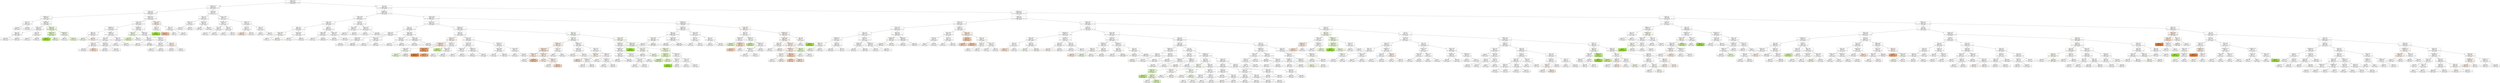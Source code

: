 digraph Tree {
node [shape=box, style="filled", color="black"] ;
0 [label="sdComp <= 0.02\ngini = 0.833\nsamples = 35106\nvalue = [5816, 5734, 5992, 5786, 5786, 5992]\nclass = maxmax", fillcolor="#ffffff"] ;
1 [label="graphDepth <= 13.5\ngini = 0.832\nsamples = 2684\nvalue = [380, 424, 450, 490, 490, 450]\nclass = minmax", fillcolor="#ffffff"] ;
0 -> 1 [labeldistance=2.5, labelangle=45, headlabel="True"] ;
2 [label="sdComm <= 0.02\ngini = 0.833\nsamples = 2380\nvalue = [348, 404, 398, 416, 416, 398]\nclass = minmax", fillcolor="#ffffff"] ;
1 -> 2 ;
3 [label="graphDepth <= 3.5\ngini = 0.823\nsamples = 594\nvalue = [76, 118, 74, 126, 126, 74]\nclass = minmax", fillcolor="#ffffff"] ;
2 -> 3 ;
4 [label="nbproc <= 4.5\ngini = 0.794\nsamples = 112\nvalue = [4, 16, 16, 30, 30, 16]\nclass = minmax", fillcolor="#ffffff"] ;
3 -> 4 ;
5 [label="gini = 0.656\nsamples = 16\nvalue = [0, 4, 0, 6, 6, 0]\nclass = minmax", fillcolor="#ffffff"] ;
4 -> 5 ;
6 [label="gini = 0.802\nsamples = 96\nvalue = [4, 12, 16, 24, 24, 16]\nclass = minmax", fillcolor="#ffffff"] ;
4 -> 6 ;
7 [label="graphDepth <= 6.5\ngini = 0.825\nsamples = 482\nvalue = [72, 102, 58, 96, 96, 58]\nclass = median", fillcolor="#fdfffc"] ;
3 -> 7 ;
8 [label="graphSize <= 22.5\ngini = 0.824\nsamples = 416\nvalue = [68, 80, 48, 86, 86, 48]\nclass = minmax", fillcolor="#ffffff"] ;
7 -> 8 ;
9 [label="nbproc <= 4.5\ngini = 0.825\nsamples = 344\nvalue = [60, 72, 40, 66, 66, 40]\nclass = median", fillcolor="#fdfefb"] ;
8 -> 9 ;
10 [label="gini = 0.823\nsamples = 160\nvalue = [20, 32, 20, 34, 34, 20]\nclass = minmax", fillcolor="#ffffff"] ;
9 -> 10 ;
11 [label="gini = 0.821\nsamples = 184\nvalue = [40, 40, 20, 32, 32, 20]\nclass = mean", fillcolor="#ffffff"] ;
9 -> 11 ;
12 [label="nbproc <= 4.5\ngini = 0.796\nsamples = 72\nvalue = [8, 8, 8, 20, 20, 8]\nclass = minmax", fillcolor="#ffffff"] ;
8 -> 12 ;
13 [label="gini = 0.722\nsamples = 24\nvalue = [0, 0, 4, 8, 8, 4]\nclass = minmax", fillcolor="#ffffff"] ;
12 -> 13 ;
14 [label="gini = 0.806\nsamples = 48\nvalue = [8, 8, 4, 12, 12, 4]\nclass = minmax", fillcolor="#ffffff"] ;
12 -> 14 ;
15 [label="nbproc <= 4.5\ngini = 0.793\nsamples = 66\nvalue = [4, 22, 10, 10, 10, 10]\nclass = median", fillcolor="#eaf9d5"] ;
7 -> 15 ;
16 [label="graphSize <= 40.0\ngini = 0.714\nsamples = 28\nvalue = [0, 12, 6, 2, 2, 6]\nclass = median", fillcolor="#e4f8c9"] ;
15 -> 16 ;
17 [label="gini = 0.0\nsamples = 4\nvalue = [0, 4, 0, 0, 0, 0]\nclass = median", fillcolor="#9de539"] ;
16 -> 17 ;
18 [label="gini = 0.75\nsamples = 24\nvalue = [0, 8, 6, 2, 2, 6]\nclass = median", fillcolor="#f4fce9"] ;
16 -> 18 ;
19 [label="graphDepth <= 9.0\ngini = 0.809\nsamples = 38\nvalue = [4, 10, 4, 8, 8, 4]\nclass = median", fillcolor="#f8fdf2"] ;
15 -> 19 ;
20 [label="gini = 0.64\nsamples = 10\nvalue = [0, 2, 0, 4, 4, 0]\nclass = minmax", fillcolor="#ffffff"] ;
19 -> 20 ;
21 [label="gini = 0.816\nsamples = 28\nvalue = [4, 8, 4, 4, 4, 4]\nclass = median", fillcolor="#effbde"] ;
19 -> 21 ;
22 [label="graphSize <= 40.0\ngini = 0.833\nsamples = 1786\nvalue = [272, 286, 324, 290, 290, 324]\nclass = maxmax", fillcolor="#ffffff"] ;
2 -> 22 ;
23 [label="sdComm <= 0.065\ngini = 0.832\nsamples = 1726\nvalue = [256, 278, 314, 282, 282, 314]\nclass = maxmax", fillcolor="#ffffff"] ;
22 -> 23 ;
24 [label="graphDepth <= 3.5\ngini = 0.831\nsamples = 1018\nvalue = [152, 150, 196, 162, 162, 196]\nclass = maxmax", fillcolor="#ffffff"] ;
23 -> 24 ;
25 [label="nbproc <= 4.5\ngini = 0.828\nsamples = 110\nvalue = [22, 20, 14, 20, 20, 14]\nclass = mean", fillcolor="#fefcfb"] ;
24 -> 25 ;
26 [label="gini = 0.83\nsamples = 48\nvalue = [6, 10, 8, 8, 8, 8]\nclass = median", fillcolor="#fafef5"] ;
25 -> 26 ;
27 [label="gini = 0.814\nsamples = 62\nvalue = [16, 10, 6, 12, 12, 6]\nclass = mean", fillcolor="#fdf5ef"] ;
25 -> 27 ;
28 [label="graphDepth <= 7.5\ngini = 0.83\nsamples = 908\nvalue = [130, 130, 182, 142, 142, 182]\nclass = maxmax", fillcolor="#ffffff"] ;
24 -> 28 ;
29 [label="nbproc <= 4.5\ngini = 0.829\nsamples = 770\nvalue = [120, 110, 156, 114, 114, 156]\nclass = maxmax", fillcolor="#ffffff"] ;
28 -> 29 ;
30 [label="graphSize <= 22.5\ngini = 0.832\nsamples = 178\nvalue = [28, 26, 32, 30, 30, 32]\nclass = maxmax", fillcolor="#ffffff"] ;
29 -> 30 ;
31 [label="gini = 0.832\nsamples = 168\nvalue = [24, 24, 30, 30, 30, 30]\nclass = maxmax", fillcolor="#ffffff"] ;
30 -> 31 ;
32 [label="gini = 0.72\nsamples = 10\nvalue = [4, 2, 2, 0, 0, 2]\nclass = mean", fillcolor="#f8e0ce"] ;
30 -> 32 ;
33 [label="graphSize <= 22.5\ngini = 0.828\nsamples = 592\nvalue = [92, 84, 124, 84, 84, 124]\nclass = maxmax", fillcolor="#ffffff"] ;
29 -> 33 ;
34 [label="gini = 0.828\nsamples = 544\nvalue = [88, 80, 112, 76, 76, 112]\nclass = maxmax", fillcolor="#ffffff"] ;
33 -> 34 ;
35 [label="gini = 0.806\nsamples = 48\nvalue = [4, 4, 12, 8, 8, 12]\nclass = maxmax", fillcolor="#ffffff"] ;
33 -> 35 ;
36 [label="nbproc <= 4.5\ngini = 0.82\nsamples = 138\nvalue = [10, 20, 26, 28, 28, 26]\nclass = minmax", fillcolor="#ffffff"] ;
28 -> 36 ;
37 [label="gini = 0.75\nsamples = 16\nvalue = [0, 0, 4, 4, 4, 4]\nclass = maxmax", fillcolor="#ffffff"] ;
36 -> 37 ;
38 [label="gini = 0.824\nsamples = 122\nvalue = [10, 20, 22, 24, 24, 22]\nclass = minmax", fillcolor="#ffffff"] ;
36 -> 38 ;
39 [label="graphDepth <= 3.5\ngini = 0.833\nsamples = 708\nvalue = [104, 128, 118, 120, 120, 118]\nclass = median", fillcolor="#fefffc"] ;
23 -> 39 ;
40 [label="nbproc <= 4.5\ngini = 0.811\nsamples = 60\nvalue = [8, 16, 12, 6, 6, 12]\nclass = median", fillcolor="#f7fdef"] ;
39 -> 40 ;
41 [label="gini = 0.769\nsamples = 26\nvalue = [4, 10, 2, 4, 4, 2]\nclass = median", fillcolor="#e4f8c9"] ;
40 -> 41 ;
42 [label="gini = 0.775\nsamples = 34\nvalue = [4, 6, 10, 2, 2, 10]\nclass = maxmax", fillcolor="#ffffff"] ;
40 -> 42 ;
43 [label="graphSize <= 22.5\ngini = 0.833\nsamples = 648\nvalue = [96, 112, 106, 114, 114, 106]\nclass = minmax", fillcolor="#ffffff"] ;
39 -> 43 ;
44 [label="nbproc <= 4.5\ngini = 0.832\nsamples = 514\nvalue = [74, 92, 80, 94, 94, 80]\nclass = minmax", fillcolor="#ffffff"] ;
43 -> 44 ;
45 [label="gini = 0.83\nsamples = 134\nvalue = [20, 18, 22, 26, 26, 22]\nclass = minmax", fillcolor="#ffffff"] ;
44 -> 45 ;
46 [label="gini = 0.831\nsamples = 380\nvalue = [54, 74, 58, 68, 68, 58]\nclass = median", fillcolor="#fdfefb"] ;
44 -> 46 ;
47 [label="graphDepth <= 7.5\ngini = 0.831\nsamples = 134\nvalue = [22, 20, 26, 20, 20, 26]\nclass = maxmax", fillcolor="#ffffff"] ;
43 -> 47 ;
48 [label="nbproc <= 4.5\ngini = 0.815\nsamples = 74\nvalue = [8, 10, 18, 10, 10, 18]\nclass = maxmax", fillcolor="#ffffff"] ;
47 -> 48 ;
49 [label="gini = 0.776\nsamples = 14\nvalue = [0, 2, 4, 2, 2, 4]\nclass = maxmax", fillcolor="#ffffff"] ;
48 -> 49 ;
50 [label="gini = 0.82\nsamples = 60\nvalue = [8, 8, 14, 8, 8, 14]\nclass = maxmax", fillcolor="#ffffff"] ;
48 -> 50 ;
51 [label="nbproc <= 4.5\ngini = 0.827\nsamples = 60\nvalue = [14, 10, 8, 10, 10, 8]\nclass = mean", fillcolor="#fdf5ef"] ;
47 -> 51 ;
52 [label="gini = 0.828\nsamples = 52\nvalue = [10, 6, 8, 10, 10, 8]\nclass = mean", fillcolor="#ffffff"] ;
51 -> 52 ;
53 [label="gini = 0.5\nsamples = 8\nvalue = [4, 4, 0, 0, 0, 0]\nclass = mean", fillcolor="#ffffff"] ;
51 -> 53 ;
54 [label="sdComm <= 0.065\ngini = 0.82\nsamples = 60\nvalue = [16, 8, 10, 8, 8, 10]\nclass = mean", fillcolor="#fcf0e7"] ;
22 -> 54 ;
55 [label="nbproc <= 4.5\ngini = 0.66\nsamples = 20\nvalue = [8, 8, 0, 2, 2, 0]\nclass = mean", fillcolor="#ffffff"] ;
54 -> 55 ;
56 [label="gini = 0.0\nsamples = 6\nvalue = [0, 6, 0, 0, 0, 0]\nclass = median", fillcolor="#9de539"] ;
55 -> 56 ;
57 [label="gini = 0.612\nsamples = 14\nvalue = [8, 2, 0, 2, 2, 0]\nclass = mean", fillcolor="#f2c09c"] ;
55 -> 57 ;
58 [label="nbproc <= 4.5\ngini = 0.79\nsamples = 40\nvalue = [8, 0, 10, 6, 6, 10]\nclass = maxmax", fillcolor="#ffffff"] ;
54 -> 58 ;
59 [label="gini = 0.8\nsamples = 10\nvalue = [2, 0, 2, 2, 2, 2]\nclass = mean", fillcolor="#ffffff"] ;
58 -> 59 ;
60 [label="gini = 0.782\nsamples = 30\nvalue = [6, 0, 8, 4, 4, 8]\nclass = maxmax", fillcolor="#ffffff"] ;
58 -> 60 ;
61 [label="sdComm <= 0.02\ngini = 0.808\nsamples = 304\nvalue = [32, 20, 52, 74, 74, 52]\nclass = minmax", fillcolor="#ffffff"] ;
1 -> 61 ;
62 [label="nbproc <= 4.5\ngini = 0.803\nsamples = 128\nvalue = [12, 8, 32, 22, 22, 32]\nclass = maxmax", fillcolor="#ffffff"] ;
61 -> 62 ;
63 [label="graphSize <= 75.0\ngini = 0.822\nsamples = 64\nvalue = [12, 8, 8, 14, 14, 8]\nclass = minmax", fillcolor="#ffffff"] ;
62 -> 63 ;
64 [label="gini = 0.792\nsamples = 48\nvalue = [12, 4, 4, 12, 12, 4]\nclass = mean", fillcolor="#ffffff"] ;
63 -> 64 ;
65 [label="gini = 0.781\nsamples = 16\nvalue = [0, 4, 4, 2, 2, 4]\nclass = median", fillcolor="#ffffff"] ;
63 -> 65 ;
66 [label="graphSize <= 75.0\ngini = 0.688\nsamples = 64\nvalue = [0, 0, 24, 8, 8, 24]\nclass = maxmax", fillcolor="#ffffff"] ;
62 -> 66 ;
67 [label="gini = 0.66\nsamples = 40\nvalue = [0, 0, 16, 4, 4, 16]\nclass = maxmax", fillcolor="#ffffff"] ;
66 -> 67 ;
68 [label="gini = 0.722\nsamples = 24\nvalue = [0, 0, 8, 4, 4, 8]\nclass = maxmax", fillcolor="#ffffff"] ;
66 -> 68 ;
69 [label="sdComm <= 0.065\ngini = 0.782\nsamples = 176\nvalue = [20, 12, 20, 52, 52, 20]\nclass = minmax", fillcolor="#ffffff"] ;
61 -> 69 ;
70 [label="graphDepth <= 25.5\ngini = 0.765\nsamples = 78\nvalue = [12, 10, 4, 24, 24, 4]\nclass = minmax", fillcolor="#ffffff"] ;
69 -> 70 ;
71 [label="nbproc <= 4.5\ngini = 0.79\nsamples = 58\nvalue = [8, 10, 4, 16, 16, 4]\nclass = minmax", fillcolor="#ffffff"] ;
70 -> 71 ;
72 [label="gini = 0.722\nsamples = 24\nvalue = [4, 4, 0, 8, 8, 0]\nclass = minmax", fillcolor="#ffffff"] ;
71 -> 72 ;
73 [label="gini = 0.817\nsamples = 34\nvalue = [4, 6, 4, 8, 8, 4]\nclass = minmax", fillcolor="#ffffff"] ;
71 -> 73 ;
74 [label="nbproc <= 4.5\ngini = 0.64\nsamples = 20\nvalue = [4, 0, 0, 8, 8, 0]\nclass = minmax", fillcolor="#ffffff"] ;
70 -> 74 ;
75 [label="gini = 0.5\nsamples = 8\nvalue = [0, 0, 0, 4, 4, 0]\nclass = minmax", fillcolor="#ffffff"] ;
74 -> 75 ;
76 [label="gini = 0.667\nsamples = 12\nvalue = [4, 0, 0, 4, 4, 0]\nclass = mean", fillcolor="#ffffff"] ;
74 -> 76 ;
77 [label="graphSize <= 75.0\ngini = 0.776\nsamples = 98\nvalue = [8, 2, 16, 28, 28, 16]\nclass = minmax", fillcolor="#ffffff"] ;
69 -> 77 ;
78 [label="nbproc <= 4.5\ngini = 0.741\nsamples = 72\nvalue = [8, 0, 8, 24, 24, 8]\nclass = minmax", fillcolor="#ffffff"] ;
77 -> 78 ;
79 [label="gini = 0.778\nsamples = 24\nvalue = [8, 0, 4, 4, 4, 4]\nclass = mean", fillcolor="#fae6d7"] ;
78 -> 79 ;
80 [label="gini = 0.639\nsamples = 48\nvalue = [0, 0, 4, 20, 20, 4]\nclass = minmax", fillcolor="#ffffff"] ;
78 -> 80 ;
81 [label="nbproc <= 4.5\ngini = 0.757\nsamples = 26\nvalue = [0, 2, 8, 4, 4, 8]\nclass = maxmax", fillcolor="#ffffff"] ;
77 -> 81 ;
82 [label="gini = 0.75\nsamples = 16\nvalue = [0, 0, 4, 4, 4, 4]\nclass = maxmax", fillcolor="#ffffff"] ;
81 -> 82 ;
83 [label="gini = 0.64\nsamples = 10\nvalue = [0, 2, 4, 0, 0, 4]\nclass = maxmax", fillcolor="#ffffff"] ;
81 -> 83 ;
84 [label="CCR <= 0.55\ngini = 0.833\nsamples = 32422\nvalue = [5436, 5310, 5542, 5296, 5296, 5542]\nclass = maxmax", fillcolor="#ffffff"] ;
0 -> 84 [labeldistance=2.5, labelangle=-45, headlabel="False"] ;
85 [label="graphDepth <= 3.5\ngini = 0.833\nsamples = 13804\nvalue = [2356, 2228, 2416, 2194, 2194, 2416]\nclass = maxmax", fillcolor="#ffffff"] ;
84 -> 85 ;
86 [label="sdComm <= 0.065\ngini = 0.831\nsamples = 2438\nvalue = [356, 322, 464, 416, 416, 464]\nclass = maxmax", fillcolor="#ffffff"] ;
85 -> 86 ;
87 [label="sdComm <= 0.02\ngini = 0.83\nsamples = 1586\nvalue = [212, 210, 282, 300, 300, 282]\nclass = minmax", fillcolor="#ffffff"] ;
86 -> 87 ;
88 [label="nbproc <= 4.5\ngini = 0.832\nsamples = 1026\nvalue = [156, 154, 186, 172, 172, 186]\nclass = maxmax", fillcolor="#ffffff"] ;
87 -> 88 ;
89 [label="sdComp <= 0.065\ngini = 0.829\nsamples = 172\nvalue = [30, 34, 22, 32, 32, 22]\nclass = median", fillcolor="#fefffc"] ;
88 -> 89 ;
90 [label="gini = 0.8\nsamples = 10\nvalue = [2, 0, 2, 2, 2, 2]\nclass = mean", fillcolor="#ffffff"] ;
89 -> 90 ;
91 [label="gini = 0.827\nsamples = 162\nvalue = [28, 34, 20, 30, 30, 20]\nclass = median", fillcolor="#fcfef9"] ;
89 -> 91 ;
92 [label="sdComp <= 0.065\ngini = 0.831\nsamples = 854\nvalue = [126, 120, 164, 140, 140, 164]\nclass = maxmax", fillcolor="#ffffff"] ;
88 -> 92 ;
93 [label="gini = 0.808\nsamples = 74\nvalue = [2, 12, 14, 16, 16, 14]\nclass = minmax", fillcolor="#ffffff"] ;
92 -> 93 ;
94 [label="gini = 0.831\nsamples = 780\nvalue = [124, 108, 150, 124, 124, 150]\nclass = maxmax", fillcolor="#ffffff"] ;
92 -> 94 ;
95 [label="nbproc <= 4.5\ngini = 0.817\nsamples = 560\nvalue = [56, 56, 96, 128, 128, 96]\nclass = minmax", fillcolor="#ffffff"] ;
87 -> 95 ;
96 [label="sdComp <= 0.065\ngini = 0.829\nsamples = 344\nvalue = [50, 46, 70, 54, 54, 70]\nclass = maxmax", fillcolor="#ffffff"] ;
95 -> 96 ;
97 [label="gini = 0.793\nsamples = 22\nvalue = [4, 2, 2, 6, 6, 2]\nclass = minmax", fillcolor="#ffffff"] ;
96 -> 97 ;
98 [label="gini = 0.827\nsamples = 322\nvalue = [46, 44, 68, 48, 48, 68]\nclass = maxmax", fillcolor="#ffffff"] ;
96 -> 98 ;
99 [label="sdComp <= 0.065\ngini = 0.733\nsamples = 216\nvalue = [6, 10, 26, 74, 74, 26]\nclass = minmax", fillcolor="#ffffff"] ;
95 -> 99 ;
100 [label="gini = 0.801\nsamples = 68\nvalue = [6, 6, 10, 18, 18, 10]\nclass = minmax", fillcolor="#ffffff"] ;
99 -> 100 ;
101 [label="gini = 0.69\nsamples = 148\nvalue = [0, 4, 16, 56, 56, 16]\nclass = minmax", fillcolor="#ffffff"] ;
99 -> 101 ;
102 [label="nbproc <= 4.5\ngini = 0.826\nsamples = 852\nvalue = [144, 112, 182, 116, 116, 182]\nclass = maxmax", fillcolor="#ffffff"] ;
86 -> 102 ;
103 [label="sdComp <= 0.065\ngini = 0.805\nsamples = 124\nvalue = [14, 10, 32, 18, 18, 32]\nclass = maxmax", fillcolor="#ffffff"] ;
102 -> 103 ;
104 [label="gini = 0.815\nsamples = 36\nvalue = [6, 2, 8, 6, 6, 8]\nclass = maxmax", fillcolor="#ffffff"] ;
103 -> 104 ;
105 [label="gini = 0.798\nsamples = 88\nvalue = [8, 8, 24, 12, 12, 24]\nclass = maxmax", fillcolor="#ffffff"] ;
103 -> 105 ;
106 [label="sdComp <= 0.065\ngini = 0.827\nsamples = 728\nvalue = [130, 102, 150, 98, 98, 150]\nclass = maxmax", fillcolor="#ffffff"] ;
102 -> 106 ;
107 [label="gini = 0.82\nsamples = 92\nvalue = [8, 12, 20, 16, 16, 20]\nclass = maxmax", fillcolor="#ffffff"] ;
106 -> 107 ;
108 [label="gini = 0.826\nsamples = 636\nvalue = [122, 90, 130, 82, 82, 130]\nclass = maxmax", fillcolor="#ffffff"] ;
106 -> 108 ;
109 [label="sdComm <= 0.065\ngini = 0.833\nsamples = 11366\nvalue = [2000, 1906, 1952, 1778, 1778, 1952]\nclass = mean", fillcolor="#fffefe"] ;
85 -> 109 ;
110 [label="graphSize <= 22.5\ngini = 0.833\nsamples = 7508\nvalue = [1256, 1208, 1306, 1216, 1216, 1306]\nclass = maxmax", fillcolor="#ffffff"] ;
109 -> 110 ;
111 [label="nbproc <= 4.5\ngini = 0.833\nsamples = 5202\nvalue = [850, 804, 890, 884, 884, 890]\nclass = maxmax", fillcolor="#ffffff"] ;
110 -> 111 ;
112 [label="sdComm <= 0.02\ngini = 0.833\nsamples = 1816\nvalue = [324, 296, 314, 284, 284, 314]\nclass = mean", fillcolor="#fffefe"] ;
111 -> 112 ;
113 [label="sdComp <= 0.065\ngini = 0.831\nsamples = 1008\nvalue = [194, 166, 182, 142, 142, 182]\nclass = mean", fillcolor="#fffdfc"] ;
112 -> 113 ;
114 [label="gini = 0.827\nsamples = 396\nvalue = [74, 70, 78, 48, 48, 78]\nclass = maxmax", fillcolor="#ffffff"] ;
113 -> 114 ;
115 [label="gini = 0.832\nsamples = 612\nvalue = [120, 96, 104, 94, 94, 104]\nclass = mean", fillcolor="#fefbf9"] ;
113 -> 115 ;
116 [label="sdComp <= 0.065\ngini = 0.833\nsamples = 808\nvalue = [130, 130, 132, 142, 142, 132]\nclass = minmax", fillcolor="#ffffff"] ;
112 -> 116 ;
117 [label="gini = 0.775\nsamples = 66\nvalue = [6, 4, 8, 20, 20, 8]\nclass = minmax", fillcolor="#ffffff"] ;
116 -> 117 ;
118 [label="gini = 0.833\nsamples = 742\nvalue = [124, 126, 124, 122, 122, 124]\nclass = median", fillcolor="#fffffe"] ;
116 -> 118 ;
119 [label="sdComp <= 0.065\ngini = 0.833\nsamples = 3386\nvalue = [526, 508, 576, 600, 600, 576]\nclass = minmax", fillcolor="#ffffff"] ;
111 -> 119 ;
120 [label="sdComm <= 0.02\ngini = 0.831\nsamples = 992\nvalue = [132, 140, 186, 174, 174, 186]\nclass = maxmax", fillcolor="#ffffff"] ;
119 -> 120 ;
121 [label="gini = 0.83\nsamples = 716\nvalue = [96, 92, 134, 130, 130, 134]\nclass = maxmax", fillcolor="#ffffff"] ;
120 -> 121 ;
122 [label="gini = 0.831\nsamples = 276\nvalue = [36, 48, 52, 44, 44, 52]\nclass = maxmax", fillcolor="#ffffff"] ;
120 -> 122 ;
123 [label="sdComm <= 0.02\ngini = 0.833\nsamples = 2394\nvalue = [394, 368, 390, 426, 426, 390]\nclass = minmax", fillcolor="#ffffff"] ;
119 -> 123 ;
124 [label="gini = 0.832\nsamples = 1228\nvalue = [214, 170, 194, 228, 228, 194]\nclass = minmax", fillcolor="#ffffff"] ;
123 -> 124 ;
125 [label="gini = 0.833\nsamples = 1166\nvalue = [180, 198, 196, 198, 198, 196]\nclass = median", fillcolor="#ffffff"] ;
123 -> 125 ;
126 [label="graphDepth <= 9.0\ngini = 0.832\nsamples = 2306\nvalue = [406, 404, 416, 332, 332, 416]\nclass = maxmax", fillcolor="#ffffff"] ;
110 -> 126 ;
127 [label="nbproc <= 4.5\ngini = 0.816\nsamples = 800\nvalue = [164, 116, 180, 80, 80, 180]\nclass = maxmax", fillcolor="#ffffff"] ;
126 -> 127 ;
128 [label="sdComm <= 0.02\ngini = 0.811\nsamples = 152\nvalue = [40, 32, 14, 26, 26, 14]\nclass = mean", fillcolor="#fdf7f2"] ;
127 -> 128 ;
129 [label="graphDepth <= 6.5\ngini = 0.753\nsamples = 84\nvalue = [32, 20, 4, 12, 12, 4]\nclass = mean", fillcolor="#fae7da"] ;
128 -> 129 ;
130 [label="sdComp <= 0.065\ngini = 0.781\nsamples = 66\nvalue = [18, 20, 4, 10, 10, 4]\nclass = median", fillcolor="#fbfef7"] ;
129 -> 130 ;
131 [label="gini = 0.68\nsamples = 32\nvalue = [10, 14, 0, 4, 4, 0]\nclass = median", fillcolor="#edfadb"] ;
130 -> 131 ;
132 [label="gini = 0.824\nsamples = 34\nvalue = [8, 6, 4, 6, 6, 4]\nclass = mean", fillcolor="#fdf6f1"] ;
130 -> 132 ;
133 [label="sdComp <= 0.065\ngini = 0.37\nsamples = 18\nvalue = [14, 0, 0, 2, 2, 0]\nclass = mean", fillcolor="#eca06a"] ;
129 -> 133 ;
134 [label="gini = 0.0\nsamples = 4\nvalue = [4, 0, 0, 0, 0, 0]\nclass = mean", fillcolor="#e58139"] ;
133 -> 134 ;
135 [label="gini = 0.449\nsamples = 14\nvalue = [10, 0, 0, 2, 2, 0]\nclass = mean", fillcolor="#eeab7b"] ;
133 -> 135 ;
136 [label="graphSize <= 40.0\ngini = 0.827\nsamples = 68\nvalue = [8, 12, 10, 14, 14, 10]\nclass = minmax", fillcolor="#ffffff"] ;
128 -> 136 ;
137 [label="gini = 0.56\nsamples = 10\nvalue = [0, 6, 2, 0, 0, 2]\nclass = median", fillcolor="#cef29c"] ;
136 -> 137 ;
138 [label="sdComp <= 0.065\ngini = 0.816\nsamples = 58\nvalue = [8, 6, 8, 14, 14, 8]\nclass = minmax", fillcolor="#ffffff"] ;
136 -> 138 ;
139 [label="gini = 0.722\nsamples = 12\nvalue = [0, 0, 2, 4, 4, 2]\nclass = minmax", fillcolor="#ffffff"] ;
138 -> 139 ;
140 [label="gini = 0.824\nsamples = 46\nvalue = [8, 6, 6, 10, 10, 6]\nclass = minmax", fillcolor="#ffffff"] ;
138 -> 140 ;
141 [label="sdComm <= 0.02\ngini = 0.801\nsamples = 648\nvalue = [124, 84, 166, 54, 54, 166]\nclass = maxmax", fillcolor="#ffffff"] ;
127 -> 141 ;
142 [label="sdComp <= 0.065\ngini = 0.786\nsamples = 376\nvalue = [66, 58, 104, 22, 22, 104]\nclass = maxmax", fillcolor="#ffffff"] ;
141 -> 142 ;
143 [label="graphSize <= 40.0\ngini = 0.791\nsamples = 68\nvalue = [18, 18, 12, 4, 4, 12]\nclass = mean", fillcolor="#ffffff"] ;
142 -> 143 ;
144 [label="gini = 0.78\nsamples = 40\nvalue = [12, 12, 4, 4, 4, 4]\nclass = mean", fillcolor="#ffffff"] ;
143 -> 144 ;
145 [label="gini = 0.745\nsamples = 28\nvalue = [6, 6, 8, 0, 0, 8]\nclass = maxmax", fillcolor="#ffffff"] ;
143 -> 145 ;
146 [label="graphDepth <= 6.5\ngini = 0.774\nsamples = 308\nvalue = [48, 40, 92, 18, 18, 92]\nclass = maxmax", fillcolor="#ffffff"] ;
142 -> 146 ;
147 [label="gini = 0.777\nsamples = 228\nvalue = [34, 38, 66, 12, 12, 66]\nclass = maxmax", fillcolor="#ffffff"] ;
146 -> 147 ;
148 [label="gini = 0.746\nsamples = 80\nvalue = [14, 2, 26, 6, 6, 26]\nclass = maxmax", fillcolor="#ffffff"] ;
146 -> 148 ;
149 [label="graphDepth <= 6.5\ngini = 0.814\nsamples = 272\nvalue = [58, 26, 62, 32, 32, 62]\nclass = maxmax", fillcolor="#ffffff"] ;
141 -> 149 ;
150 [label="sdComp <= 0.065\ngini = 0.809\nsamples = 238\nvalue = [52, 26, 56, 24, 24, 56]\nclass = maxmax", fillcolor="#ffffff"] ;
149 -> 150 ;
151 [label="gini = 0.767\nsamples = 60\nvalue = [12, 4, 18, 4, 4, 18]\nclass = maxmax", fillcolor="#ffffff"] ;
150 -> 151 ;
152 [label="gini = 0.818\nsamples = 178\nvalue = [40, 22, 38, 20, 20, 38]\nclass = mean", fillcolor="#fffdfc"] ;
150 -> 152 ;
153 [label="sdComp <= 0.065\ngini = 0.796\nsamples = 34\nvalue = [6, 0, 6, 8, 8, 6]\nclass = minmax", fillcolor="#ffffff"] ;
149 -> 153 ;
154 [label="gini = 0.5\nsamples = 16\nvalue = [0, 0, 0, 8, 8, 0]\nclass = minmax", fillcolor="#ffffff"] ;
153 -> 154 ;
155 [label="gini = 0.667\nsamples = 18\nvalue = [6, 0, 6, 0, 0, 6]\nclass = mean", fillcolor="#ffffff"] ;
153 -> 155 ;
156 [label="nbproc <= 4.5\ngini = 0.832\nsamples = 1506\nvalue = [242, 288, 236, 252, 252, 236]\nclass = median", fillcolor="#fcfef9"] ;
126 -> 156 ;
157 [label="sdComp <= 0.065\ngini = 0.83\nsamples = 462\nvalue = [82, 68, 66, 90, 90, 66]\nclass = minmax", fillcolor="#ffffff"] ;
156 -> 157 ;
158 [label="graphDepth <= 25.5\ngini = 0.789\nsamples = 120\nvalue = [36, 16, 8, 26, 26, 8]\nclass = mean", fillcolor="#fcf2ea"] ;
157 -> 158 ;
159 [label="sdComm <= 0.02\ngini = 0.787\nsamples = 108\nvalue = [36, 16, 8, 20, 20, 8]\nclass = mean", fillcolor="#fae8db"] ;
158 -> 159 ;
160 [label="graphSize <= 40.0\ngini = 0.76\nsamples = 44\nvalue = [16, 12, 4, 4, 4, 4]\nclass = mean", fillcolor="#fcefe6"] ;
159 -> 160 ;
161 [label="gini = 0.812\nsamples = 32\nvalue = [8, 8, 4, 4, 4, 4]\nclass = mean", fillcolor="#ffffff"] ;
160 -> 161 ;
162 [label="gini = 0.444\nsamples = 12\nvalue = [8, 4, 0, 0, 0, 0]\nclass = mean", fillcolor="#f2c09c"] ;
160 -> 162 ;
163 [label="graphDepth <= 13.5\ngini = 0.766\nsamples = 64\nvalue = [20, 4, 4, 16, 16, 4]\nclass = mean", fillcolor="#fdf4ee"] ;
159 -> 163 ;
164 [label="gini = 0.664\nsamples = 32\nvalue = [12, 0, 0, 10, 10, 0]\nclass = mean", fillcolor="#fdf4ed"] ;
163 -> 164 ;
165 [label="graphSize <= 75.0\ngini = 0.82\nsamples = 32\nvalue = [8, 4, 4, 6, 6, 4]\nclass = mean", fillcolor="#fdf5f0"] ;
163 -> 165 ;
166 [label="gini = 0.833\nsamples = 24\nvalue = [4, 4, 4, 4, 4, 4]\nclass = mean", fillcolor="#ffffff"] ;
165 -> 166 ;
167 [label="gini = 0.625\nsamples = 8\nvalue = [4, 0, 0, 2, 2, 0]\nclass = mean", fillcolor="#f6d5bd"] ;
165 -> 167 ;
168 [label="sdComm <= 0.02\ngini = 0.5\nsamples = 12\nvalue = [0, 0, 0, 6, 6, 0]\nclass = minmax", fillcolor="#ffffff"] ;
158 -> 168 ;
169 [label="gini = 0.5\nsamples = 8\nvalue = [0, 0, 0, 4, 4, 0]\nclass = minmax", fillcolor="#ffffff"] ;
168 -> 169 ;
170 [label="gini = 0.5\nsamples = 4\nvalue = [0, 0, 0, 2, 2, 0]\nclass = minmax", fillcolor="#ffffff"] ;
168 -> 170 ;
171 [label="graphDepth <= 13.5\ngini = 0.831\nsamples = 342\nvalue = [46, 52, 58, 64, 64, 58]\nclass = minmax", fillcolor="#ffffff"] ;
157 -> 171 ;
172 [label="sdComm <= 0.02\ngini = 0.827\nsamples = 208\nvalue = [22, 30, 40, 38, 38, 40]\nclass = maxmax", fillcolor="#ffffff"] ;
171 -> 172 ;
173 [label="gini = 0.818\nsamples = 112\nvalue = [10, 18, 16, 26, 26, 16]\nclass = minmax", fillcolor="#ffffff"] ;
172 -> 173 ;
174 [label="gini = 0.812\nsamples = 96\nvalue = [12, 12, 24, 12, 12, 24]\nclass = maxmax", fillcolor="#ffffff"] ;
172 -> 174 ;
175 [label="sdComm <= 0.02\ngini = 0.83\nsamples = 134\nvalue = [24, 22, 18, 26, 26, 18]\nclass = minmax", fillcolor="#ffffff"] ;
171 -> 175 ;
176 [label="graphSize <= 75.0\ngini = 0.828\nsamples = 70\nvalue = [16, 10, 10, 12, 12, 10]\nclass = mean", fillcolor="#fdf6f1"] ;
175 -> 176 ;
177 [label="gini = 0.72\nsamples = 10\nvalue = [4, 2, 2, 0, 0, 2]\nclass = mean", fillcolor="#f8e0ce"] ;
176 -> 177 ;
178 [label="graphDepth <= 25.5\ngini = 0.827\nsamples = 60\nvalue = [12, 8, 8, 12, 12, 8]\nclass = mean", fillcolor="#ffffff"] ;
176 -> 178 ;
179 [label="gini = 0.792\nsamples = 24\nvalue = [6, 2, 2, 6, 6, 2]\nclass = mean", fillcolor="#ffffff"] ;
178 -> 179 ;
180 [label="gini = 0.833\nsamples = 36\nvalue = [6, 6, 6, 6, 6, 6]\nclass = mean", fillcolor="#ffffff"] ;
178 -> 180 ;
181 [label="graphSize <= 75.0\ngini = 0.822\nsamples = 64\nvalue = [8, 12, 8, 14, 14, 8]\nclass = minmax", fillcolor="#ffffff"] ;
175 -> 181 ;
182 [label="gini = 0.64\nsamples = 10\nvalue = [0, 2, 0, 4, 4, 0]\nclass = minmax", fillcolor="#ffffff"] ;
181 -> 182 ;
183 [label="graphDepth <= 25.5\ngini = 0.831\nsamples = 54\nvalue = [8, 10, 8, 10, 10, 8]\nclass = median", fillcolor="#ffffff"] ;
181 -> 183 ;
184 [label="gini = 0.815\nsamples = 18\nvalue = [2, 4, 2, 4, 4, 2]\nclass = median", fillcolor="#ffffff"] ;
183 -> 184 ;
185 [label="gini = 0.833\nsamples = 36\nvalue = [6, 6, 6, 6, 6, 6]\nclass = mean", fillcolor="#ffffff"] ;
183 -> 185 ;
186 [label="sdComp <= 0.065\ngini = 0.831\nsamples = 1044\nvalue = [160, 220, 170, 162, 162, 170]\nclass = median", fillcolor="#f9fef4"] ;
156 -> 186 ;
187 [label="graphDepth <= 25.5\ngini = 0.826\nsamples = 380\nvalue = [38, 58, 76, 66, 66, 76]\nclass = maxmax", fillcolor="#ffffff"] ;
186 -> 187 ;
188 [label="graphDepth <= 13.5\ngini = 0.825\nsamples = 372\nvalue = [38, 50, 76, 66, 66, 76]\nclass = maxmax", fillcolor="#ffffff"] ;
187 -> 188 ;
189 [label="sdComm <= 0.02\ngini = 0.83\nsamples = 312\nvalue = [38, 50, 52, 60, 60, 52]\nclass = minmax", fillcolor="#ffffff"] ;
188 -> 189 ;
190 [label="gini = 0.829\nsamples = 152\nvalue = [20, 20, 26, 30, 30, 26]\nclass = minmax", fillcolor="#ffffff"] ;
189 -> 190 ;
191 [label="gini = 0.829\nsamples = 160\nvalue = [18, 30, 26, 30, 30, 26]\nclass = median", fillcolor="#ffffff"] ;
189 -> 191 ;
192 [label="graphSize <= 75.0\ngini = 0.66\nsamples = 60\nvalue = [0, 0, 24, 6, 6, 24]\nclass = maxmax", fillcolor="#ffffff"] ;
188 -> 192 ;
193 [label="sdComm <= 0.02\ngini = 0.698\nsamples = 44\nvalue = [0, 0, 16, 6, 6, 16]\nclass = maxmax", fillcolor="#ffffff"] ;
192 -> 193 ;
194 [label="gini = 0.722\nsamples = 12\nvalue = [0, 0, 2, 4, 4, 2]\nclass = minmax", fillcolor="#ffffff"] ;
193 -> 194 ;
195 [label="gini = 0.609\nsamples = 32\nvalue = [0, 0, 14, 2, 2, 14]\nclass = maxmax", fillcolor="#ffffff"] ;
193 -> 195 ;
196 [label="gini = 0.5\nsamples = 16\nvalue = [0, 0, 8, 0, 0, 8]\nclass = maxmax", fillcolor="#ffffff"] ;
192 -> 196 ;
197 [label="gini = 0.0\nsamples = 8\nvalue = [0, 8, 0, 0, 0, 0]\nclass = median", fillcolor="#9de539"] ;
187 -> 197 ;
198 [label="graphSize <= 40.0\ngini = 0.825\nsamples = 664\nvalue = [122, 162, 94, 96, 96, 94]\nclass = median", fillcolor="#f8fdf0"] ;
186 -> 198 ;
199 [label="sdComm <= 0.02\ngini = 0.825\nsamples = 560\nvalue = [114, 126, 88, 72, 72, 88]\nclass = median", fillcolor="#fcfefa"] ;
198 -> 199 ;
200 [label="gini = 0.824\nsamples = 478\nvalue = [106, 104, 74, 60, 60, 74]\nclass = mean", fillcolor="#fffefe"] ;
199 -> 200 ;
201 [label="gini = 0.817\nsamples = 82\nvalue = [8, 22, 14, 12, 12, 14]\nclass = median", fillcolor="#f3fce8"] ;
199 -> 201 ;
202 [label="graphSize <= 75.0\ngini = 0.761\nsamples = 104\nvalue = [8, 36, 6, 24, 24, 6]\nclass = median", fillcolor="#f0fbe1"] ;
198 -> 202 ;
203 [label="sdComm <= 0.02\ngini = 0.727\nsamples = 64\nvalue = [4, 28, 4, 12, 12, 4]\nclass = median", fillcolor="#e1f7c2"] ;
202 -> 203 ;
204 [label="gini = 0.665\nsamples = 40\nvalue = [0, 20, 2, 8, 8, 2]\nclass = median", fillcolor="#daf5b5"] ;
203 -> 204 ;
205 [label="gini = 0.792\nsamples = 24\nvalue = [4, 8, 2, 4, 4, 2]\nclass = median", fillcolor="#ebfad7"] ;
203 -> 205 ;
206 [label="graphDepth <= 25.5\ngini = 0.765\nsamples = 40\nvalue = [4, 8, 2, 12, 12, 2]\nclass = minmax", fillcolor="#ffffff"] ;
202 -> 206 ;
207 [label="sdComm <= 0.02\ngini = 0.75\nsamples = 8\nvalue = [2, 2, 0, 2, 2, 0]\nclass = mean", fillcolor="#ffffff"] ;
206 -> 207 ;
208 [label="gini = 0.0\nsamples = 2\nvalue = [0, 2, 0, 0, 0, 0]\nclass = median", fillcolor="#9de539"] ;
207 -> 208 ;
209 [label="gini = 0.667\nsamples = 6\nvalue = [2, 0, 0, 2, 2, 0]\nclass = mean", fillcolor="#ffffff"] ;
207 -> 209 ;
210 [label="sdComm <= 0.02\ngini = 0.758\nsamples = 32\nvalue = [2, 6, 2, 10, 10, 2]\nclass = minmax", fillcolor="#ffffff"] ;
206 -> 210 ;
211 [label="gini = 0.78\nsamples = 20\nvalue = [2, 2, 2, 6, 6, 2]\nclass = minmax", fillcolor="#ffffff"] ;
210 -> 211 ;
212 [label="gini = 0.667\nsamples = 12\nvalue = [0, 4, 0, 4, 4, 0]\nclass = median", fillcolor="#ffffff"] ;
210 -> 212 ;
213 [label="graphDepth <= 6.5\ngini = 0.832\nsamples = 3858\nvalue = [744, 698, 646, 562, 562, 646]\nclass = mean", fillcolor="#fffdfc"] ;
109 -> 213 ;
214 [label="graphSize <= 22.5\ngini = 0.832\nsamples = 3408\nvalue = [636, 604, 572, 512, 512, 572]\nclass = mean", fillcolor="#fffefd"] ;
213 -> 214 ;
215 [label="nbproc <= 4.5\ngini = 0.832\nsamples = 3236\nvalue = [608, 588, 536, 484, 484, 536]\nclass = mean", fillcolor="#fffefe"] ;
214 -> 215 ;
216 [label="sdComp <= 0.065\ngini = 0.832\nsamples = 584\nvalue = [100, 112, 96, 90, 90, 96]\nclass = median", fillcolor="#fdfefa"] ;
215 -> 216 ;
217 [label="gini = 0.826\nsamples = 44\nvalue = [8, 4, 8, 8, 8, 8]\nclass = mean", fillcolor="#ffffff"] ;
216 -> 217 ;
218 [label="gini = 0.832\nsamples = 540\nvalue = [92, 108, 88, 82, 82, 88]\nclass = median", fillcolor="#fcfef8"] ;
216 -> 218 ;
219 [label="sdComp <= 0.065\ngini = 0.832\nsamples = 2652\nvalue = [508, 476, 440, 394, 394, 440]\nclass = mean", fillcolor="#fffdfc"] ;
215 -> 219 ;
220 [label="gini = 0.831\nsamples = 648\nvalue = [120, 128, 104, 96, 96, 104]\nclass = median", fillcolor="#fefffc"] ;
219 -> 220 ;
221 [label="gini = 0.832\nsamples = 2004\nvalue = [388, 348, 336, 298, 298, 336]\nclass = mean", fillcolor="#fefcfa"] ;
219 -> 221 ;
222 [label="sdComp <= 0.065\ngini = 0.824\nsamples = 172\nvalue = [28, 16, 36, 28, 28, 36]\nclass = maxmax", fillcolor="#ffffff"] ;
214 -> 222 ;
223 [label="nbproc <= 4.5\ngini = 0.787\nsamples = 50\nvalue = [8, 2, 6, 14, 14, 6]\nclass = minmax", fillcolor="#ffffff"] ;
222 -> 223 ;
224 [label="gini = 0.75\nsamples = 8\nvalue = [0, 0, 2, 2, 2, 2]\nclass = maxmax", fillcolor="#ffffff"] ;
223 -> 224 ;
225 [label="gini = 0.78\nsamples = 42\nvalue = [8, 2, 4, 12, 12, 4]\nclass = minmax", fillcolor="#ffffff"] ;
223 -> 225 ;
226 [label="nbproc <= 4.5\ngini = 0.813\nsamples = 122\nvalue = [20, 14, 30, 14, 14, 30]\nclass = maxmax", fillcolor="#ffffff"] ;
222 -> 226 ;
227 [label="gini = 0.79\nsamples = 40\nvalue = [8, 8, 10, 2, 2, 10]\nclass = maxmax", fillcolor="#ffffff"] ;
226 -> 227 ;
228 [label="gini = 0.811\nsamples = 82\nvalue = [12, 6, 20, 12, 12, 20]\nclass = maxmax", fillcolor="#ffffff"] ;
226 -> 228 ;
229 [label="sdComp <= 0.065\ngini = 0.82\nsamples = 450\nvalue = [108, 94, 74, 50, 50, 74]\nclass = mean", fillcolor="#fefaf7"] ;
213 -> 229 ;
230 [label="nbproc <= 4.5\ngini = 0.817\nsamples = 168\nvalue = [40, 40, 20, 24, 24, 20]\nclass = mean", fillcolor="#ffffff"] ;
229 -> 230 ;
231 [label="graphDepth <= 9.0\ngini = 0.599\nsamples = 36\nvalue = [16, 16, 2, 0, 0, 2]\nclass = mean", fillcolor="#ffffff"] ;
230 -> 231 ;
232 [label="gini = 0.625\nsamples = 8\nvalue = [0, 4, 2, 0, 0, 2]\nclass = median", fillcolor="#def6bd"] ;
231 -> 232 ;
233 [label="graphDepth <= 13.5\ngini = 0.49\nsamples = 28\nvalue = [16, 12, 0, 0, 0, 0]\nclass = mean", fillcolor="#f8e0ce"] ;
231 -> 233 ;
234 [label="gini = 0.48\nsamples = 20\nvalue = [12, 8, 0, 0, 0, 0]\nclass = mean", fillcolor="#f6d5bd"] ;
233 -> 234 ;
235 [label="gini = 0.5\nsamples = 8\nvalue = [4, 4, 0, 0, 0, 0]\nclass = mean", fillcolor="#ffffff"] ;
233 -> 235 ;
236 [label="graphDepth <= 9.0\ngini = 0.831\nsamples = 132\nvalue = [24, 24, 18, 24, 24, 18]\nclass = mean", fillcolor="#ffffff"] ;
230 -> 236 ;
237 [label="gini = 0.444\nsamples = 12\nvalue = [4, 8, 0, 0, 0, 0]\nclass = median", fillcolor="#cef29c"] ;
236 -> 237 ;
238 [label="graphDepth <= 25.5\ngini = 0.829\nsamples = 120\nvalue = [20, 16, 18, 24, 24, 18]\nclass = minmax", fillcolor="#ffffff"] ;
236 -> 238 ;
239 [label="graphDepth <= 13.5\ngini = 0.824\nsamples = 92\nvalue = [16, 12, 12, 20, 20, 12]\nclass = minmax", fillcolor="#ffffff"] ;
238 -> 239 ;
240 [label="gini = 0.83\nsamples = 80\nvalue = [12, 12, 12, 16, 16, 12]\nclass = minmax", fillcolor="#ffffff"] ;
239 -> 240 ;
241 [label="gini = 0.667\nsamples = 12\nvalue = [4, 0, 0, 4, 4, 0]\nclass = mean", fillcolor="#ffffff"] ;
239 -> 241 ;
242 [label="gini = 0.827\nsamples = 28\nvalue = [4, 4, 6, 4, 4, 6]\nclass = maxmax", fillcolor="#ffffff"] ;
238 -> 242 ;
243 [label="graphDepth <= 25.5\ngini = 0.815\nsamples = 282\nvalue = [68, 54, 54, 26, 26, 54]\nclass = mean", fillcolor="#fdf7f3"] ;
229 -> 243 ;
244 [label="graphSize <= 40.0\ngini = 0.809\nsamples = 270\nvalue = [68, 50, 54, 22, 22, 54]\nclass = mean", fillcolor="#fdf7f2"] ;
243 -> 244 ;
245 [label="nbproc <= 4.5\ngini = 0.796\nsamples = 180\nvalue = [44, 40, 38, 10, 10, 38]\nclass = mean", fillcolor="#fefbf9"] ;
244 -> 245 ;
246 [label="gini = 0.667\nsamples = 6\nvalue = [0, 2, 0, 2, 2, 0]\nclass = median", fillcolor="#ffffff"] ;
245 -> 246 ;
247 [label="gini = 0.789\nsamples = 174\nvalue = [44, 38, 38, 8, 8, 38]\nclass = mean", fillcolor="#fef9f6"] ;
245 -> 247 ;
248 [label="graphSize <= 75.0\ngini = 0.818\nsamples = 90\nvalue = [24, 10, 16, 12, 12, 16]\nclass = mean", fillcolor="#fcf1ea"] ;
244 -> 248 ;
249 [label="graphDepth <= 12.5\ngini = 0.812\nsamples = 80\nvalue = [22, 6, 14, 12, 12, 14]\nclass = mean", fillcolor="#fcf0e7"] ;
248 -> 249 ;
250 [label="nbproc <= 4.5\ngini = 0.828\nsamples = 52\nvalue = [10, 6, 10, 8, 8, 10]\nclass = mean", fillcolor="#ffffff"] ;
249 -> 250 ;
251 [label="gini = 0.82\nsamples = 20\nvalue = [2, 2, 4, 4, 4, 4]\nclass = maxmax", fillcolor="#ffffff"] ;
250 -> 251 ;
252 [label="gini = 0.82\nsamples = 32\nvalue = [8, 4, 6, 4, 4, 6]\nclass = mean", fillcolor="#fdf5f0"] ;
250 -> 252 ;
253 [label="nbproc <= 4.5\ngini = 0.735\nsamples = 28\nvalue = [12, 0, 4, 4, 4, 4]\nclass = mean", fillcolor="#f6d5bd"] ;
249 -> 253 ;
254 [label="gini = 0.625\nsamples = 8\nvalue = [4, 0, 2, 0, 0, 2]\nclass = mean", fillcolor="#f6d5bd"] ;
253 -> 254 ;
255 [label="gini = 0.74\nsamples = 20\nvalue = [8, 0, 2, 4, 4, 2]\nclass = mean", fillcolor="#f8e0ce"] ;
253 -> 255 ;
256 [label="nbproc <= 4.5\ngini = 0.72\nsamples = 10\nvalue = [2, 4, 2, 0, 0, 2]\nclass = median", fillcolor="#e6f8ce"] ;
248 -> 256 ;
257 [label="gini = 0.5\nsamples = 4\nvalue = [2, 2, 0, 0, 0, 0]\nclass = mean", fillcolor="#ffffff"] ;
256 -> 257 ;
258 [label="gini = 0.667\nsamples = 6\nvalue = [0, 2, 2, 0, 0, 2]\nclass = median", fillcolor="#ffffff"] ;
256 -> 258 ;
259 [label="nbproc <= 4.5\ngini = 0.667\nsamples = 12\nvalue = [0, 4, 0, 4, 4, 0]\nclass = median", fillcolor="#ffffff"] ;
243 -> 259 ;
260 [label="gini = 0.5\nsamples = 8\nvalue = [0, 0, 0, 4, 4, 0]\nclass = minmax", fillcolor="#ffffff"] ;
259 -> 260 ;
261 [label="gini = 0.0\nsamples = 4\nvalue = [0, 4, 0, 0, 0, 0]\nclass = median", fillcolor="#9de539"] ;
259 -> 261 ;
262 [label="graphDepth <= 9.0\ngini = 0.833\nsamples = 18618\nvalue = [3080, 3082, 3126, 3102, 3102, 3126]\nclass = maxmax", fillcolor="#ffffff"] ;
84 -> 262 ;
263 [label="sdComp <= 0.2\ngini = 0.833\nsamples = 11644\nvalue = [1902, 1906, 1938, 1980, 1980, 1938]\nclass = minmax", fillcolor="#ffffff"] ;
262 -> 263 ;
264 [label="graphSize <= 22.5\ngini = 0.832\nsamples = 1987\nvalue = [328, 319, 300, 370, 370, 300]\nclass = minmax", fillcolor="#ffffff"] ;
263 -> 264 ;
265 [label="sdComm <= 0.65\ngini = 0.833\nsamples = 1741\nvalue = [290, 291, 272, 308, 308, 272]\nclass = minmax", fillcolor="#ffffff"] ;
264 -> 265 ;
266 [label="nbproc <= 4.5\ngini = 0.832\nsamples = 1153\nvalue = [180, 193, 172, 218, 218, 172]\nclass = minmax", fillcolor="#ffffff"] ;
265 -> 266 ;
267 [label="graphDepth <= 3.5\ngini = 0.829\nsamples = 376\nvalue = [58, 70, 50, 74, 74, 50]\nclass = minmax", fillcolor="#ffffff"] ;
266 -> 267 ;
268 [label="sdComm <= 0.2\ngini = 0.827\nsamples = 74\nvalue = [10, 16, 10, 14, 14, 10]\nclass = median", fillcolor="#fcfef8"] ;
267 -> 268 ;
269 [label="gini = 0.82\nsamples = 32\nvalue = [4, 8, 6, 4, 4, 6]\nclass = median", fillcolor="#f7fdf0"] ;
268 -> 269 ;
270 [label="gini = 0.812\nsamples = 42\nvalue = [6, 8, 4, 10, 10, 4]\nclass = minmax", fillcolor="#ffffff"] ;
268 -> 270 ;
271 [label="sdComm <= 0.2\ngini = 0.829\nsamples = 302\nvalue = [48, 54, 40, 60, 60, 40]\nclass = minmax", fillcolor="#ffffff"] ;
267 -> 271 ;
272 [label="gini = 0.825\nsamples = 230\nvalue = [36, 42, 28, 48, 48, 28]\nclass = minmax", fillcolor="#ffffff"] ;
271 -> 272 ;
273 [label="gini = 0.833\nsamples = 72\nvalue = [12, 12, 12, 12, 12, 12]\nclass = mean", fillcolor="#ffffff"] ;
271 -> 273 ;
274 [label="sdComm <= 0.2\ngini = 0.832\nsamples = 777\nvalue = [122, 123, 122, 144, 144, 122]\nclass = minmax", fillcolor="#ffffff"] ;
266 -> 274 ;
275 [label="graphDepth <= 3.5\ngini = 0.832\nsamples = 378\nvalue = [54, 56, 64, 70, 70, 64]\nclass = minmax", fillcolor="#ffffff"] ;
274 -> 275 ;
276 [label="gini = 0.83\nsamples = 102\nvalue = [18, 16, 20, 14, 14, 20]\nclass = maxmax", fillcolor="#ffffff"] ;
275 -> 276 ;
277 [label="gini = 0.829\nsamples = 276\nvalue = [36, 40, 44, 56, 56, 44]\nclass = minmax", fillcolor="#ffffff"] ;
275 -> 277 ;
278 [label="graphDepth <= 3.5\ngini = 0.832\nsamples = 399\nvalue = [68, 67, 58, 74, 74, 58]\nclass = minmax", fillcolor="#ffffff"] ;
274 -> 278 ;
279 [label="gini = 0.824\nsamples = 55\nvalue = [6, 9, 8, 12, 12, 8]\nclass = minmax", fillcolor="#ffffff"] ;
278 -> 279 ;
280 [label="gini = 0.832\nsamples = 344\nvalue = [62, 58, 50, 62, 62, 50]\nclass = mean", fillcolor="#ffffff"] ;
278 -> 280 ;
281 [label="nbproc <= 4.5\ngini = 0.833\nsamples = 588\nvalue = [110, 98, 100, 90, 90, 100]\nclass = mean", fillcolor="#fefcfb"] ;
265 -> 281 ;
282 [label="graphDepth <= 3.5\ngini = 0.833\nsamples = 130\nvalue = [24, 22, 20, 22, 22, 20]\nclass = mean", fillcolor="#fffdfb"] ;
281 -> 282 ;
283 [label="gini = 0.816\nsamples = 42\nvalue = [10, 8, 4, 8, 8, 4]\nclass = mean", fillcolor="#fdf8f3"] ;
282 -> 283 ;
284 [label="gini = 0.833\nsamples = 88\nvalue = [14, 14, 16, 14, 14, 16]\nclass = maxmax", fillcolor="#ffffff"] ;
282 -> 284 ;
285 [label="graphDepth <= 3.5\ngini = 0.832\nsamples = 458\nvalue = [86, 76, 80, 68, 68, 80]\nclass = mean", fillcolor="#fffdfc"] ;
281 -> 285 ;
286 [label="gini = 0.829\nsamples = 142\nvalue = [26, 20, 28, 20, 20, 28]\nclass = maxmax", fillcolor="#ffffff"] ;
285 -> 286 ;
287 [label="gini = 0.832\nsamples = 316\nvalue = [60, 56, 52, 48, 48, 52]\nclass = mean", fillcolor="#fffdfc"] ;
285 -> 287 ;
288 [label="graphDepth <= 6.5\ngini = 0.81\nsamples = 246\nvalue = [38, 28, 28, 62, 62, 28]\nclass = minmax", fillcolor="#ffffff"] ;
264 -> 288 ;
289 [label="sdComm <= 0.65\ngini = 0.763\nsamples = 146\nvalue = [8, 10, 18, 46, 46, 18]\nclass = minmax", fillcolor="#ffffff"] ;
288 -> 289 ;
290 [label="sdComm <= 0.2\ngini = 0.809\nsamples = 38\nvalue = [2, 4, 8, 8, 8, 8]\nclass = maxmax", fillcolor="#ffffff"] ;
289 -> 290 ;
291 [label="gini = 0.75\nsamples = 8\nvalue = [0, 0, 2, 2, 2, 2]\nclass = maxmax", fillcolor="#ffffff"] ;
290 -> 291 ;
292 [label="gini = 0.818\nsamples = 30\nvalue = [2, 4, 6, 6, 6, 6]\nclass = maxmax", fillcolor="#ffffff"] ;
290 -> 292 ;
293 [label="nbproc <= 4.5\ngini = 0.729\nsamples = 108\nvalue = [6, 6, 10, 38, 38, 10]\nclass = minmax", fillcolor="#ffffff"] ;
289 -> 293 ;
294 [label="gini = 0.5\nsamples = 8\nvalue = [0, 0, 0, 4, 4, 0]\nclass = minmax", fillcolor="#ffffff"] ;
293 -> 294 ;
295 [label="gini = 0.742\nsamples = 100\nvalue = [6, 6, 10, 34, 34, 10]\nclass = minmax", fillcolor="#ffffff"] ;
293 -> 295 ;
296 [label="sdComm <= 0.2\ngini = 0.806\nsamples = 100\nvalue = [30, 18, 10, 16, 16, 10]\nclass = mean", fillcolor="#fbede2"] ;
288 -> 296 ;
297 [label="nbproc <= 4.5\ngini = 0.604\nsamples = 26\nvalue = [14, 0, 0, 6, 6, 0]\nclass = mean", fillcolor="#f5cdb0"] ;
296 -> 297 ;
298 [label="gini = 0.625\nsamples = 8\nvalue = [4, 0, 0, 2, 2, 0]\nclass = mean", fillcolor="#f6d5bd"] ;
297 -> 298 ;
299 [label="gini = 0.593\nsamples = 18\nvalue = [10, 0, 0, 4, 4, 0]\nclass = mean", fillcolor="#f4c9aa"] ;
297 -> 299 ;
300 [label="nbproc <= 4.5\ngini = 0.821\nsamples = 74\nvalue = [16, 18, 10, 10, 10, 10]\nclass = median", fillcolor="#fcfef8"] ;
296 -> 300 ;
301 [label="sdComm <= 0.65\ngini = 0.724\nsamples = 28\nvalue = [10, 10, 2, 2, 2, 2]\nclass = mean", fillcolor="#ffffff"] ;
300 -> 301 ;
302 [label="gini = 0.5\nsamples = 8\nvalue = [4, 4, 0, 0, 0, 0]\nclass = mean", fillcolor="#ffffff"] ;
301 -> 302 ;
303 [label="gini = 0.78\nsamples = 20\nvalue = [6, 6, 2, 2, 2, 2]\nclass = mean", fillcolor="#ffffff"] ;
301 -> 303 ;
304 [label="sdComm <= 0.65\ngini = 0.832\nsamples = 46\nvalue = [6, 8, 8, 8, 8, 8]\nclass = median", fillcolor="#ffffff"] ;
300 -> 304 ;
305 [label="gini = 0.815\nsamples = 18\nvalue = [2, 4, 4, 2, 2, 4]\nclass = median", fillcolor="#ffffff"] ;
304 -> 305 ;
306 [label="gini = 0.827\nsamples = 28\nvalue = [4, 4, 4, 6, 6, 4]\nclass = minmax", fillcolor="#ffffff"] ;
304 -> 306 ;
307 [label="graphSize <= 22.5\ngini = 0.833\nsamples = 9657\nvalue = [1574, 1587, 1638, 1610, 1610, 1638]\nclass = maxmax", fillcolor="#ffffff"] ;
263 -> 307 ;
308 [label="sdComm <= 0.2\ngini = 0.833\nsamples = 8150\nvalue = [1360, 1354, 1360, 1358, 1358, 1360]\nclass = mean", fillcolor="#ffffff"] ;
307 -> 308 ;
309 [label="graphDepth <= 3.5\ngini = 0.832\nsamples = 1128\nvalue = [196, 168, 206, 176, 176, 206]\nclass = maxmax", fillcolor="#ffffff"] ;
308 -> 309 ;
310 [label="sdComp <= 0.65\ngini = 0.832\nsamples = 412\nvalue = [66, 74, 76, 60, 60, 76]\nclass = maxmax", fillcolor="#ffffff"] ;
309 -> 310 ;
311 [label="nbproc <= 4.5\ngini = 0.816\nsamples = 62\nvalue = [10, 4, 14, 10, 10, 14]\nclass = maxmax", fillcolor="#ffffff"] ;
310 -> 311 ;
312 [label="gini = 0.777\nsamples = 22\nvalue = [8, 2, 4, 2, 2, 4]\nclass = mean", fillcolor="#f9e3d3"] ;
311 -> 312 ;
313 [label="gini = 0.79\nsamples = 40\nvalue = [2, 2, 10, 8, 8, 10]\nclass = maxmax", fillcolor="#ffffff"] ;
311 -> 313 ;
314 [label="nbproc <= 4.5\ngini = 0.831\nsamples = 350\nvalue = [56, 70, 62, 50, 50, 62]\nclass = median", fillcolor="#fcfefa"] ;
310 -> 314 ;
315 [label="gini = 0.827\nsamples = 96\nvalue = [16, 20, 18, 12, 12, 18]\nclass = median", fillcolor="#fcfefa"] ;
314 -> 315 ;
316 [label="gini = 0.832\nsamples = 254\nvalue = [40, 50, 44, 38, 38, 44]\nclass = median", fillcolor="#fcfef9"] ;
314 -> 316 ;
317 [label="sdComp <= 0.65\ngini = 0.831\nsamples = 716\nvalue = [130, 94, 130, 116, 116, 130]\nclass = mean", fillcolor="#ffffff"] ;
309 -> 317 ;
318 [label="nbproc <= 4.5\ngini = 0.833\nsamples = 512\nvalue = [92, 76, 86, 86, 86, 86]\nclass = mean", fillcolor="#fffdfc"] ;
317 -> 318 ;
319 [label="gini = 0.832\nsamples = 260\nvalue = [52, 44, 42, 40, 40, 42]\nclass = mean", fillcolor="#fefaf8"] ;
318 -> 319 ;
320 [label="gini = 0.831\nsamples = 252\nvalue = [40, 32, 44, 46, 46, 44]\nclass = minmax", fillcolor="#ffffff"] ;
318 -> 320 ;
321 [label="nbproc <= 4.5\ngini = 0.821\nsamples = 204\nvalue = [38, 18, 44, 30, 30, 44]\nclass = maxmax", fillcolor="#ffffff"] ;
317 -> 321 ;
322 [label="gini = 0.825\nsamples = 126\nvalue = [16, 14, 22, 26, 26, 22]\nclass = minmax", fillcolor="#ffffff"] ;
321 -> 322 ;
323 [label="gini = 0.753\nsamples = 78\nvalue = [22, 4, 22, 4, 4, 22]\nclass = mean", fillcolor="#ffffff"] ;
321 -> 323 ;
324 [label="sdComm <= 0.65\ngini = 0.833\nsamples = 7022\nvalue = [1164, 1186, 1154, 1182, 1182, 1154]\nclass = median", fillcolor="#ffffff"] ;
308 -> 324 ;
325 [label="sdComp <= 0.65\ngini = 0.832\nsamples = 1444\nvalue = [246, 258, 216, 254, 254, 216]\nclass = median", fillcolor="#fffffe"] ;
324 -> 325 ;
326 [label="graphDepth <= 3.5\ngini = 0.831\nsamples = 438\nvalue = [86, 84, 72, 62, 62, 72]\nclass = mean", fillcolor="#fffefe"] ;
325 -> 326 ;
327 [label="nbproc <= 4.5\ngini = 0.741\nsamples = 86\nvalue = [30, 28, 4, 10, 10, 4]\nclass = mean", fillcolor="#fefbf8"] ;
326 -> 327 ;
328 [label="gini = 0.783\nsamples = 46\nvalue = [16, 10, 4, 6, 6, 4]\nclass = mean", fillcolor="#fbeade"] ;
327 -> 328 ;
329 [label="gini = 0.655\nsamples = 40\nvalue = [14, 18, 0, 4, 4, 0]\nclass = median", fillcolor="#f0fbe1"] ;
327 -> 329 ;
330 [label="nbproc <= 4.5\ngini = 0.831\nsamples = 352\nvalue = [56, 56, 68, 52, 52, 68]\nclass = maxmax", fillcolor="#ffffff"] ;
326 -> 330 ;
331 [label="gini = 0.735\nsamples = 28\nvalue = [4, 8, 8, 0, 0, 8]\nclass = median", fillcolor="#ffffff"] ;
330 -> 331 ;
332 [label="gini = 0.832\nsamples = 324\nvalue = [52, 48, 60, 52, 52, 60]\nclass = maxmax", fillcolor="#ffffff"] ;
330 -> 332 ;
333 [label="graphDepth <= 3.5\ngini = 0.831\nsamples = 1006\nvalue = [160, 174, 144, 192, 192, 144]\nclass = minmax", fillcolor="#ffffff"] ;
325 -> 333 ;
334 [label="nbproc <= 4.5\ngini = 0.831\nsamples = 464\nvalue = [64, 84, 70, 88, 88, 70]\nclass = minmax", fillcolor="#ffffff"] ;
333 -> 334 ;
335 [label="gini = 0.709\nsamples = 60\nvalue = [6, 6, 2, 22, 22, 2]\nclass = minmax", fillcolor="#ffffff"] ;
334 -> 335 ;
336 [label="gini = 0.832\nsamples = 404\nvalue = [58, 78, 68, 66, 66, 68]\nclass = median", fillcolor="#fcfef9"] ;
334 -> 336 ;
337 [label="nbproc <= 4.5\ngini = 0.83\nsamples = 542\nvalue = [96, 90, 74, 104, 104, 74]\nclass = minmax", fillcolor="#ffffff"] ;
333 -> 337 ;
338 [label="gini = 0.831\nsamples = 152\nvalue = [30, 26, 26, 22, 22, 26]\nclass = mean", fillcolor="#fefbf9"] ;
337 -> 338 ;
339 [label="gini = 0.826\nsamples = 390\nvalue = [66, 64, 48, 82, 82, 48]\nclass = minmax", fillcolor="#ffffff"] ;
337 -> 339 ;
340 [label="sdComp <= 6.5\ngini = 0.833\nsamples = 5578\nvalue = [918, 928, 938, 928, 928, 938]\nclass = maxmax", fillcolor="#ffffff"] ;
324 -> 340 ;
341 [label="sdComp <= 0.65\ngini = 0.833\nsamples = 3948\nvalue = [642, 654, 684, 642, 642, 684]\nclass = maxmax", fillcolor="#ffffff"] ;
340 -> 341 ;
342 [label="graphDepth <= 3.5\ngini = 0.833\nsamples = 1054\nvalue = [156, 182, 170, 188, 188, 170]\nclass = minmax", fillcolor="#ffffff"] ;
341 -> 342 ;
343 [label="nbproc <= 4.5\ngini = 0.831\nsamples = 158\nvalue = [22, 28, 24, 30, 30, 24]\nclass = minmax", fillcolor="#ffffff"] ;
342 -> 343 ;
344 [label="gini = 0.828\nsamples = 46\nvalue = [8, 10, 8, 6, 6, 8]\nclass = median", fillcolor="#fafef5"] ;
343 -> 344 ;
345 [label="gini = 0.826\nsamples = 112\nvalue = [14, 18, 16, 24, 24, 16]\nclass = minmax", fillcolor="#ffffff"] ;
343 -> 345 ;
346 [label="nbproc <= 4.5\ngini = 0.833\nsamples = 896\nvalue = [134, 154, 146, 158, 158, 146]\nclass = minmax", fillcolor="#ffffff"] ;
342 -> 346 ;
347 [label="gini = 0.832\nsamples = 108\nvalue = [16, 16, 18, 20, 20, 18]\nclass = minmax", fillcolor="#ffffff"] ;
346 -> 347 ;
348 [label="gini = 0.833\nsamples = 788\nvalue = [118, 138, 128, 138, 138, 128]\nclass = median", fillcolor="#ffffff"] ;
346 -> 348 ;
349 [label="CCR <= 5.5\ngini = 0.833\nsamples = 2894\nvalue = [486, 472, 514, 454, 454, 514]\nclass = maxmax", fillcolor="#ffffff"] ;
341 -> 349 ;
350 [label="nbproc <= 4.5\ngini = 0.832\nsamples = 800\nvalue = [144, 124, 146, 120, 120, 146]\nclass = maxmax", fillcolor="#ffffff"] ;
349 -> 350 ;
351 [label="graphDepth <= 3.5\ngini = 0.827\nsamples = 284\nvalue = [44, 28, 56, 50, 50, 56]\nclass = maxmax", fillcolor="#ffffff"] ;
350 -> 351 ;
352 [label="gini = 0.828\nsamples = 192\nvalue = [32, 20, 36, 34, 34, 36]\nclass = maxmax", fillcolor="#ffffff"] ;
351 -> 352 ;
353 [label="gini = 0.82\nsamples = 92\nvalue = [12, 8, 20, 16, 16, 20]\nclass = maxmax", fillcolor="#ffffff"] ;
351 -> 353 ;
354 [label="graphDepth <= 3.5\ngini = 0.83\nsamples = 516\nvalue = [100, 96, 90, 70, 70, 90]\nclass = mean", fillcolor="#fffefd"] ;
350 -> 354 ;
355 [label="gini = 0.829\nsamples = 294\nvalue = [62, 56, 46, 42, 42, 46]\nclass = mean", fillcolor="#fefcfa"] ;
354 -> 355 ;
356 [label="gini = 0.828\nsamples = 222\nvalue = [38, 40, 44, 28, 28, 44]\nclass = maxmax", fillcolor="#ffffff"] ;
354 -> 356 ;
357 [label="graphDepth <= 3.5\ngini = 0.833\nsamples = 2094\nvalue = [342, 348, 368, 334, 334, 368]\nclass = maxmax", fillcolor="#ffffff"] ;
349 -> 357 ;
358 [label="nbproc <= 4.5\ngini = 0.828\nsamples = 312\nvalue = [46, 58, 62, 42, 42, 62]\nclass = maxmax", fillcolor="#ffffff"] ;
357 -> 358 ;
359 [label="sdComm <= 6.5\ngini = 0.81\nsamples = 120\nvalue = [22, 30, 24, 10, 10, 24]\nclass = median", fillcolor="#f9fdf3"] ;
358 -> 359 ;
360 [label="sdComp <= 2.0\ngini = 0.744\nsamples = 42\nvalue = [8, 18, 4, 4, 4, 4]\nclass = median", fillcolor="#e2f7c5"] ;
359 -> 360 ;
361 [label="gini = 0.375\nsamples = 8\nvalue = [2, 6, 0, 0, 0, 0]\nclass = median", fillcolor="#beee7b"] ;
360 -> 361 ;
362 [label="sdComm <= 2.0\ngini = 0.789\nsamples = 34\nvalue = [6, 12, 4, 4, 4, 4]\nclass = median", fillcolor="#eaf9d5"] ;
360 -> 362 ;
363 [label="gini = 0.815\nsamples = 18\nvalue = [2, 4, 4, 2, 2, 4]\nclass = median", fillcolor="#ffffff"] ;
362 -> 363 ;
364 [label="gini = 0.656\nsamples = 16\nvalue = [4, 8, 0, 2, 2, 0]\nclass = median", fillcolor="#def6bd"] ;
362 -> 364 ;
365 [label="sdComp <= 2.0\ngini = 0.801\nsamples = 78\nvalue = [14, 12, 20, 6, 6, 20]\nclass = maxmax", fillcolor="#ffffff"] ;
359 -> 365 ;
366 [label="gini = 0.5\nsamples = 16\nvalue = [0, 0, 8, 0, 0, 8]\nclass = maxmax", fillcolor="#ffffff"] ;
365 -> 366 ;
367 [label="gini = 0.818\nsamples = 62\nvalue = [14, 12, 12, 6, 6, 12]\nclass = mean", fillcolor="#fefaf7"] ;
365 -> 367 ;
368 [label="sdComm <= 2.0\ngini = 0.829\nsamples = 192\nvalue = [24, 28, 38, 32, 32, 38]\nclass = maxmax", fillcolor="#ffffff"] ;
358 -> 368 ;
369 [label="sdComp <= 2.0\ngini = 0.832\nsamples = 72\nvalue = [10, 14, 12, 12, 12, 12]\nclass = median", fillcolor="#fcfef8"] ;
368 -> 369 ;
370 [label="gini = 0.827\nsamples = 56\nvalue = [8, 8, 12, 8, 8, 12]\nclass = maxmax", fillcolor="#ffffff"] ;
369 -> 370 ;
371 [label="gini = 0.719\nsamples = 16\nvalue = [2, 6, 0, 4, 4, 0]\nclass = median", fillcolor="#effbde"] ;
369 -> 371 ;
372 [label="sdComp <= 2.0\ngini = 0.823\nsamples = 120\nvalue = [14, 14, 26, 20, 20, 26]\nclass = maxmax", fillcolor="#ffffff"] ;
368 -> 372 ;
373 [label="sdComm <= 6.5\ngini = 0.826\nsamples = 48\nvalue = [6, 6, 8, 10, 10, 8]\nclass = minmax", fillcolor="#ffffff"] ;
372 -> 373 ;
374 [label="gini = 0.78\nsamples = 20\nvalue = [2, 2, 2, 6, 6, 2]\nclass = minmax", fillcolor="#ffffff"] ;
373 -> 374 ;
375 [label="gini = 0.827\nsamples = 28\nvalue = [4, 4, 6, 4, 4, 6]\nclass = maxmax", fillcolor="#ffffff"] ;
373 -> 375 ;
376 [label="sdComm <= 6.5\ngini = 0.812\nsamples = 72\nvalue = [8, 8, 18, 10, 10, 18]\nclass = maxmax", fillcolor="#ffffff"] ;
372 -> 376 ;
377 [label="gini = 0.75\nsamples = 24\nvalue = [2, 2, 8, 2, 2, 8]\nclass = maxmax", fillcolor="#ffffff"] ;
376 -> 377 ;
378 [label="gini = 0.826\nsamples = 48\nvalue = [6, 6, 10, 8, 8, 10]\nclass = maxmax", fillcolor="#ffffff"] ;
376 -> 378 ;
379 [label="sdComm <= 6.5\ngini = 0.833\nsamples = 1782\nvalue = [296, 290, 306, 292, 292, 306]\nclass = maxmax", fillcolor="#ffffff"] ;
357 -> 379 ;
380 [label="sdComp <= 2.0\ngini = 0.833\nsamples = 1242\nvalue = [204, 198, 220, 200, 200, 220]\nclass = maxmax", fillcolor="#ffffff"] ;
379 -> 380 ;
381 [label="sdComm <= 2.0\ngini = 0.833\nsamples = 364\nvalue = [64, 56, 58, 64, 64, 58]\nclass = mean", fillcolor="#ffffff"] ;
380 -> 381 ;
382 [label="gini = 0.829\nsamples = 128\nvalue = [22, 18, 18, 26, 26, 18]\nclass = minmax", fillcolor="#ffffff"] ;
381 -> 382 ;
383 [label="nbproc <= 4.5\ngini = 0.833\nsamples = 236\nvalue = [42, 38, 40, 38, 38, 40]\nclass = mean", fillcolor="#fffefd"] ;
381 -> 383 ;
384 [label="gini = 0.833\nsamples = 176\nvalue = [32, 28, 30, 28, 28, 30]\nclass = mean", fillcolor="#fffdfc"] ;
383 -> 384 ;
385 [label="gini = 0.833\nsamples = 60\nvalue = [10, 10, 10, 10, 10, 10]\nclass = mean", fillcolor="#ffffff"] ;
383 -> 385 ;
386 [label="sdComm <= 2.0\ngini = 0.832\nsamples = 878\nvalue = [140, 142, 162, 136, 136, 162]\nclass = maxmax", fillcolor="#ffffff"] ;
380 -> 386 ;
387 [label="nbproc <= 4.5\ngini = 0.83\nsamples = 398\nvalue = [64, 66, 78, 56, 56, 78]\nclass = maxmax", fillcolor="#ffffff"] ;
386 -> 387 ;
388 [label="gini = 0.829\nsamples = 270\nvalue = [44, 46, 54, 36, 36, 54]\nclass = maxmax", fillcolor="#ffffff"] ;
387 -> 388 ;
389 [label="gini = 0.832\nsamples = 128\nvalue = [20, 20, 24, 20, 20, 24]\nclass = maxmax", fillcolor="#ffffff"] ;
387 -> 389 ;
390 [label="nbproc <= 4.5\ngini = 0.833\nsamples = 480\nvalue = [76, 76, 84, 80, 80, 84]\nclass = maxmax", fillcolor="#ffffff"] ;
386 -> 390 ;
391 [label="gini = 0.833\nsamples = 344\nvalue = [56, 56, 56, 60, 60, 56]\nclass = minmax", fillcolor="#ffffff"] ;
390 -> 391 ;
392 [label="gini = 0.829\nsamples = 136\nvalue = [20, 20, 28, 20, 20, 28]\nclass = maxmax", fillcolor="#ffffff"] ;
390 -> 392 ;
393 [label="sdComp <= 2.0\ngini = 0.833\nsamples = 540\nvalue = [92, 92, 86, 92, 92, 86]\nclass = mean", fillcolor="#ffffff"] ;
379 -> 393 ;
394 [label="nbproc <= 4.5\ngini = 0.833\nsamples = 288\nvalue = [48, 48, 48, 48, 48, 48]\nclass = mean", fillcolor="#ffffff"] ;
393 -> 394 ;
395 [label="gini = 0.833\nsamples = 96\nvalue = [16, 16, 16, 16, 16, 16]\nclass = mean", fillcolor="#ffffff"] ;
394 -> 395 ;
396 [label="gini = 0.833\nsamples = 192\nvalue = [32, 32, 32, 32, 32, 32]\nclass = mean", fillcolor="#ffffff"] ;
394 -> 396 ;
397 [label="nbproc <= 4.5\ngini = 0.833\nsamples = 252\nvalue = [44, 44, 38, 44, 44, 38]\nclass = mean", fillcolor="#ffffff"] ;
393 -> 397 ;
398 [label="gini = 0.832\nsamples = 204\nvalue = [36, 36, 30, 36, 36, 30]\nclass = mean", fillcolor="#ffffff"] ;
397 -> 398 ;
399 [label="gini = 0.833\nsamples = 48\nvalue = [8, 8, 8, 8, 8, 8]\nclass = mean", fillcolor="#ffffff"] ;
397 -> 399 ;
400 [label="nbproc <= 4.5\ngini = 0.833\nsamples = 1630\nvalue = [276, 274, 254, 286, 286, 254]\nclass = minmax", fillcolor="#ffffff"] ;
340 -> 400 ;
401 [label="graphDepth <= 3.5\ngini = 0.833\nsamples = 1058\nvalue = [176, 170, 176, 180, 180, 176]\nclass = minmax", fillcolor="#ffffff"] ;
400 -> 401 ;
402 [label="sdComm <= 6.5\ngini = 0.821\nsamples = 88\nvalue = [14, 10, 20, 12, 12, 20]\nclass = maxmax", fillcolor="#ffffff"] ;
401 -> 402 ;
403 [label="sdComm <= 2.0\ngini = 0.807\nsamples = 64\nvalue = [12, 8, 16, 6, 6, 16]\nclass = maxmax", fillcolor="#ffffff"] ;
402 -> 403 ;
404 [label="gini = 0.812\nsamples = 16\nvalue = [2, 2, 4, 2, 2, 4]\nclass = maxmax", fillcolor="#ffffff"] ;
403 -> 404 ;
405 [label="gini = 0.802\nsamples = 48\nvalue = [10, 6, 12, 4, 4, 12]\nclass = maxmax", fillcolor="#ffffff"] ;
403 -> 405 ;
406 [label="gini = 0.806\nsamples = 24\nvalue = [2, 2, 4, 6, 6, 4]\nclass = minmax", fillcolor="#ffffff"] ;
402 -> 406 ;
407 [label="sdComm <= 2.0\ngini = 0.833\nsamples = 970\nvalue = [162, 160, 156, 168, 168, 156]\nclass = minmax", fillcolor="#ffffff"] ;
401 -> 407 ;
408 [label="gini = 0.833\nsamples = 592\nvalue = [102, 98, 98, 98, 98, 98]\nclass = mean", fillcolor="#fffefd"] ;
407 -> 408 ;
409 [label="sdComm <= 6.5\ngini = 0.832\nsamples = 378\nvalue = [60, 62, 58, 70, 70, 58]\nclass = minmax", fillcolor="#ffffff"] ;
407 -> 409 ;
410 [label="gini = 0.824\nsamples = 102\nvalue = [16, 18, 12, 22, 22, 12]\nclass = minmax", fillcolor="#ffffff"] ;
409 -> 410 ;
411 [label="gini = 0.833\nsamples = 276\nvalue = [44, 44, 46, 48, 48, 46]\nclass = minmax", fillcolor="#ffffff"] ;
409 -> 411 ;
412 [label="sdComm <= 6.5\ngini = 0.831\nsamples = 572\nvalue = [100, 104, 78, 106, 106, 78]\nclass = minmax", fillcolor="#ffffff"] ;
400 -> 412 ;
413 [label="sdComm <= 2.0\ngini = 0.825\nsamples = 378\nvalue = [66, 68, 44, 78, 78, 44]\nclass = minmax", fillcolor="#ffffff"] ;
412 -> 413 ;
414 [label="graphDepth <= 3.5\ngini = 0.83\nsamples = 214\nvalue = [36, 30, 32, 42, 42, 32]\nclass = minmax", fillcolor="#ffffff"] ;
413 -> 414 ;
415 [label="gini = 0.818\nsamples = 120\nvalue = [20, 12, 16, 28, 28, 16]\nclass = minmax", fillcolor="#ffffff"] ;
414 -> 415 ;
416 [label="gini = 0.832\nsamples = 94\nvalue = [16, 18, 16, 14, 14, 16]\nclass = median", fillcolor="#fcfefa"] ;
414 -> 416 ;
417 [label="graphDepth <= 3.5\ngini = 0.806\nsamples = 164\nvalue = [30, 38, 12, 36, 36, 12]\nclass = median", fillcolor="#fdfffc"] ;
413 -> 417 ;
418 [label="gini = 0.741\nsamples = 72\nvalue = [16, 24, 0, 16, 16, 0]\nclass = median", fillcolor="#f1fbe3"] ;
417 -> 418 ;
419 [label="gini = 0.825\nsamples = 92\nvalue = [14, 14, 12, 20, 20, 12]\nclass = minmax", fillcolor="#ffffff"] ;
417 -> 419 ;
420 [label="graphDepth <= 3.5\ngini = 0.832\nsamples = 194\nvalue = [34, 36, 34, 28, 28, 34]\nclass = median", fillcolor="#fefffd"] ;
412 -> 420 ;
421 [label="gini = 0.818\nsamples = 62\nvalue = [12, 14, 12, 6, 6, 12]\nclass = median", fillcolor="#fbfef7"] ;
420 -> 421 ;
422 [label="gini = 0.833\nsamples = 132\nvalue = [22, 22, 22, 22, 22, 22]\nclass = mean", fillcolor="#ffffff"] ;
420 -> 422 ;
423 [label="sdComm <= 0.2\ngini = 0.832\nsamples = 1507\nvalue = [214, 233, 278, 252, 252, 278]\nclass = maxmax", fillcolor="#ffffff"] ;
307 -> 423 ;
424 [label="nbproc <= 4.5\ngini = 0.812\nsamples = 200\nvalue = [30, 54, 20, 38, 38, 20]\nclass = median", fillcolor="#f5fceb"] ;
423 -> 424 ;
425 [label="sdComp <= 0.65\ngini = 0.813\nsamples = 60\nvalue = [12, 8, 14, 6, 6, 14]\nclass = maxmax", fillcolor="#ffffff"] ;
424 -> 425 ;
426 [label="graphSize <= 40.0\ngini = 0.816\nsamples = 14\nvalue = [4, 2, 2, 2, 2, 2]\nclass = mean", fillcolor="#fbeade"] ;
425 -> 426 ;
427 [label="gini = 0.72\nsamples = 10\nvalue = [4, 2, 0, 2, 2, 0]\nclass = mean", fillcolor="#f8e0ce"] ;
426 -> 427 ;
428 [label="gini = 0.5\nsamples = 4\nvalue = [0, 0, 2, 0, 0, 2]\nclass = maxmax", fillcolor="#ffffff"] ;
426 -> 428 ;
429 [label="graphDepth <= 6.5\ngini = 0.802\nsamples = 46\nvalue = [8, 6, 12, 4, 4, 12]\nclass = maxmax", fillcolor="#ffffff"] ;
425 -> 429 ;
430 [label="gini = 0.758\nsamples = 32\nvalue = [6, 2, 10, 2, 2, 10]\nclass = maxmax", fillcolor="#ffffff"] ;
429 -> 430 ;
431 [label="gini = 0.816\nsamples = 14\nvalue = [2, 4, 2, 2, 2, 2]\nclass = median", fillcolor="#effbde"] ;
429 -> 431 ;
432 [label="graphDepth <= 6.5\ngini = 0.767\nsamples = 140\nvalue = [18, 46, 6, 32, 32, 6]\nclass = median", fillcolor="#f2fce5"] ;
424 -> 432 ;
433 [label="sdComp <= 0.65\ngini = 0.756\nsamples = 110\nvalue = [12, 42, 6, 22, 22, 6]\nclass = median", fillcolor="#e9f9d2"] ;
432 -> 433 ;
434 [label="gini = 0.0\nsamples = 8\nvalue = [0, 8, 0, 0, 0, 0]\nclass = median", fillcolor="#9de539"] ;
433 -> 434 ;
435 [label="gini = 0.775\nsamples = 102\nvalue = [12, 34, 6, 22, 22, 6]\nclass = median", fillcolor="#f0fbe1"] ;
433 -> 435 ;
436 [label="sdComp <= 0.65\ngini = 0.72\nsamples = 30\nvalue = [6, 4, 0, 10, 10, 0]\nclass = minmax", fillcolor="#ffffff"] ;
432 -> 436 ;
437 [label="gini = 0.722\nsamples = 24\nvalue = [4, 4, 0, 8, 8, 0]\nclass = minmax", fillcolor="#ffffff"] ;
436 -> 437 ;
438 [label="gini = 0.667\nsamples = 6\nvalue = [2, 0, 0, 2, 2, 0]\nclass = mean", fillcolor="#ffffff"] ;
436 -> 438 ;
439 [label="CCR <= 5.5\ngini = 0.83\nsamples = 1307\nvalue = [184, 179, 258, 214, 214, 258]\nclass = maxmax", fillcolor="#ffffff"] ;
423 -> 439 ;
440 [label="sdComp <= 0.65\ngini = 0.816\nsamples = 481\nvalue = [48, 53, 114, 76, 76, 114]\nclass = maxmax", fillcolor="#ffffff"] ;
439 -> 440 ;
441 [label="sdComm <= 0.65\ngini = 0.821\nsamples = 232\nvalue = [24, 24, 46, 46, 46, 46]\nclass = maxmax", fillcolor="#ffffff"] ;
440 -> 441 ;
442 [label="nbproc <= 4.5\ngini = 0.795\nsamples = 112\nvalue = [8, 8, 18, 30, 30, 18]\nclass = minmax", fillcolor="#ffffff"] ;
441 -> 442 ;
443 [label="graphDepth <= 6.5\ngini = 0.778\nsamples = 36\nvalue = [0, 4, 10, 6, 6, 10]\nclass = maxmax", fillcolor="#ffffff"] ;
442 -> 443 ;
444 [label="gini = 0.612\nsamples = 14\nvalue = [0, 2, 6, 0, 0, 6]\nclass = maxmax", fillcolor="#ffffff"] ;
443 -> 444 ;
445 [label="gini = 0.777\nsamples = 22\nvalue = [0, 2, 4, 6, 6, 4]\nclass = minmax", fillcolor="#ffffff"] ;
443 -> 445 ;
446 [label="graphSize <= 40.0\ngini = 0.765\nsamples = 76\nvalue = [8, 4, 8, 24, 24, 8]\nclass = minmax", fillcolor="#ffffff"] ;
442 -> 446 ;
447 [label="gini = 0.767\nsamples = 48\nvalue = [4, 0, 8, 14, 14, 8]\nclass = minmax", fillcolor="#ffffff"] ;
446 -> 447 ;
448 [label="gini = 0.704\nsamples = 28\nvalue = [4, 4, 0, 10, 10, 0]\nclass = minmax", fillcolor="#ffffff"] ;
446 -> 448 ;
449 [label="graphDepth <= 6.5\ngini = 0.82\nsamples = 120\nvalue = [16, 16, 28, 16, 16, 28]\nclass = maxmax", fillcolor="#ffffff"] ;
441 -> 449 ;
450 [label="nbproc <= 4.5\ngini = 0.814\nsamples = 98\nvalue = [10, 12, 24, 14, 14, 24]\nclass = maxmax", fillcolor="#ffffff"] ;
449 -> 450 ;
451 [label="gini = 0.82\nsamples = 20\nvalue = [2, 2, 4, 4, 4, 4]\nclass = maxmax", fillcolor="#ffffff"] ;
450 -> 451 ;
452 [label="gini = 0.809\nsamples = 78\nvalue = [8, 10, 20, 10, 10, 20]\nclass = maxmax", fillcolor="#ffffff"] ;
450 -> 452 ;
453 [label="nbproc <= 4.5\ngini = 0.81\nsamples = 22\nvalue = [6, 4, 4, 2, 2, 4]\nclass = mean", fillcolor="#fcf1e9"] ;
449 -> 453 ;
454 [label="gini = 0.8\nsamples = 10\nvalue = [2, 0, 2, 2, 2, 2]\nclass = mean", fillcolor="#ffffff"] ;
453 -> 454 ;
455 [label="gini = 0.722\nsamples = 12\nvalue = [4, 4, 2, 0, 0, 2]\nclass = mean", fillcolor="#ffffff"] ;
453 -> 455 ;
456 [label="nbproc <= 4.5\ngini = 0.799\nsamples = 249\nvalue = [24, 29, 68, 30, 30, 68]\nclass = maxmax", fillcolor="#ffffff"] ;
440 -> 456 ;
457 [label="graphSize <= 40.0\ngini = 0.79\nsamples = 51\nvalue = [4, 3, 8, 14, 14, 8]\nclass = minmax", fillcolor="#ffffff"] ;
456 -> 457 ;
458 [label="sdComm <= 0.65\ngini = 0.816\nsamples = 35\nvalue = [4, 3, 8, 6, 6, 8]\nclass = maxmax", fillcolor="#ffffff"] ;
457 -> 458 ;
459 [label="gini = 0.722\nsamples = 12\nvalue = [0, 0, 2, 4, 4, 2]\nclass = minmax", fillcolor="#ffffff"] ;
458 -> 459 ;
460 [label="gini = 0.802\nsamples = 23\nvalue = [4, 3, 6, 2, 2, 6]\nclass = maxmax", fillcolor="#ffffff"] ;
458 -> 460 ;
461 [label="sdComm <= 0.65\ngini = 0.5\nsamples = 16\nvalue = [0, 0, 0, 8, 8, 0]\nclass = minmax", fillcolor="#ffffff"] ;
457 -> 461 ;
462 [label="gini = 0.5\nsamples = 4\nvalue = [0, 0, 0, 2, 2, 0]\nclass = minmax", fillcolor="#ffffff"] ;
461 -> 462 ;
463 [label="gini = 0.5\nsamples = 12\nvalue = [0, 0, 0, 6, 6, 0]\nclass = minmax", fillcolor="#ffffff"] ;
461 -> 463 ;
464 [label="sdComm <= 0.65\ngini = 0.776\nsamples = 198\nvalue = [20, 26, 60, 16, 16, 60]\nclass = maxmax", fillcolor="#ffffff"] ;
456 -> 464 ;
465 [label="graphDepth <= 6.5\ngini = 0.767\nsamples = 136\nvalue = [16, 20, 42, 8, 8, 42]\nclass = maxmax", fillcolor="#ffffff"] ;
464 -> 465 ;
466 [label="gini = 0.749\nsamples = 90\nvalue = [8, 10, 30, 6, 6, 30]\nclass = maxmax", fillcolor="#ffffff"] ;
465 -> 466 ;
467 [label="gini = 0.783\nsamples = 46\nvalue = [8, 10, 12, 2, 2, 12]\nclass = maxmax", fillcolor="#ffffff"] ;
465 -> 467 ;
468 [label="graphDepth <= 6.5\ngini = 0.785\nsamples = 62\nvalue = [4, 6, 18, 8, 8, 18]\nclass = maxmax", fillcolor="#ffffff"] ;
464 -> 468 ;
469 [label="gini = 0.812\nsamples = 16\nvalue = [2, 2, 4, 2, 2, 4]\nclass = maxmax", fillcolor="#ffffff"] ;
468 -> 469 ;
470 [label="gini = 0.771\nsamples = 46\nvalue = [2, 4, 14, 6, 6, 14]\nclass = maxmax", fillcolor="#ffffff"] ;
468 -> 470 ;
471 [label="graphSize <= 40.0\ngini = 0.833\nsamples = 826\nvalue = [136, 126, 144, 138, 138, 144]\nclass = maxmax", fillcolor="#ffffff"] ;
439 -> 471 ;
472 [label="sdComp <= 2.0\ngini = 0.83\nsamples = 508\nvalue = [74, 66, 100, 84, 84, 100]\nclass = maxmax", fillcolor="#ffffff"] ;
471 -> 472 ;
473 [label="sdComm <= 2.0\ngini = 0.805\nsamples = 76\nvalue = [8, 8, 10, 20, 20, 10]\nclass = minmax", fillcolor="#ffffff"] ;
472 -> 473 ;
474 [label="gini = 0.5\nsamples = 16\nvalue = [0, 0, 0, 8, 8, 0]\nclass = minmax", fillcolor="#ffffff"] ;
473 -> 474 ;
475 [label="sdComm <= 6.5\ngini = 0.829\nsamples = 60\nvalue = [8, 8, 10, 12, 12, 10]\nclass = minmax", fillcolor="#ffffff"] ;
473 -> 475 ;
476 [label="nbproc <= 4.5\ngini = 0.83\nsamples = 40\nvalue = [6, 6, 6, 8, 8, 6]\nclass = minmax", fillcolor="#ffffff"] ;
475 -> 476 ;
477 [label="gini = 0.827\nsamples = 28\nvalue = [4, 4, 4, 6, 6, 4]\nclass = minmax", fillcolor="#ffffff"] ;
476 -> 477 ;
478 [label="gini = 0.833\nsamples = 12\nvalue = [2, 2, 2, 2, 2, 2]\nclass = mean", fillcolor="#ffffff"] ;
476 -> 478 ;
479 [label="nbproc <= 4.5\ngini = 0.82\nsamples = 20\nvalue = [2, 2, 4, 4, 4, 4]\nclass = maxmax", fillcolor="#ffffff"] ;
475 -> 479 ;
480 [label="gini = 0.5\nsamples = 4\nvalue = [0, 0, 2, 0, 0, 2]\nclass = maxmax", fillcolor="#ffffff"] ;
479 -> 480 ;
481 [label="gini = 0.812\nsamples = 16\nvalue = [2, 2, 2, 4, 4, 2]\nclass = minmax", fillcolor="#ffffff"] ;
479 -> 481 ;
482 [label="nbproc <= 4.5\ngini = 0.828\nsamples = 432\nvalue = [66, 58, 90, 64, 64, 90]\nclass = maxmax", fillcolor="#ffffff"] ;
472 -> 482 ;
483 [label="sdComm <= 6.5\ngini = 0.831\nsamples = 264\nvalue = [38, 38, 50, 44, 44, 50]\nclass = maxmax", fillcolor="#ffffff"] ;
482 -> 483 ;
484 [label="sdComp <= 6.5\ngini = 0.828\nsamples = 192\nvalue = [26, 26, 40, 30, 30, 40]\nclass = maxmax", fillcolor="#ffffff"] ;
483 -> 484 ;
485 [label="sdComm <= 2.0\ngini = 0.827\nsamples = 106\nvalue = [16, 18, 22, 14, 14, 22]\nclass = maxmax", fillcolor="#ffffff"] ;
484 -> 485 ;
486 [label="gini = 0.694\nsamples = 22\nvalue = [2, 4, 8, 0, 0, 8]\nclass = maxmax", fillcolor="#ffffff"] ;
485 -> 486 ;
487 [label="gini = 0.833\nsamples = 84\nvalue = [14, 14, 14, 14, 14, 14]\nclass = mean", fillcolor="#ffffff"] ;
485 -> 487 ;
488 [label="sdComm <= 2.0\ngini = 0.821\nsamples = 86\nvalue = [10, 8, 18, 16, 16, 18]\nclass = maxmax", fillcolor="#ffffff"] ;
484 -> 488 ;
489 [label="gini = 0.796\nsamples = 36\nvalue = [4, 4, 4, 10, 10, 4]\nclass = minmax", fillcolor="#ffffff"] ;
488 -> 489 ;
490 [label="gini = 0.794\nsamples = 50\nvalue = [6, 4, 14, 6, 6, 14]\nclass = maxmax", fillcolor="#ffffff"] ;
488 -> 490 ;
491 [label="sdComp <= 6.5\ngini = 0.83\nsamples = 72\nvalue = [12, 12, 10, 14, 14, 10]\nclass = minmax", fillcolor="#ffffff"] ;
483 -> 491 ;
492 [label="gini = 0.75\nsamples = 8\nvalue = [0, 0, 2, 2, 2, 2]\nclass = maxmax", fillcolor="#ffffff"] ;
491 -> 492 ;
493 [label="gini = 0.828\nsamples = 64\nvalue = [12, 12, 8, 12, 12, 8]\nclass = mean", fillcolor="#ffffff"] ;
491 -> 493 ;
494 [label="sdComm <= 6.5\ngini = 0.816\nsamples = 168\nvalue = [28, 20, 40, 20, 20, 40]\nclass = maxmax", fillcolor="#ffffff"] ;
482 -> 494 ;
495 [label="sdComm <= 2.0\ngini = 0.827\nsamples = 104\nvalue = [22, 14, 20, 14, 14, 20]\nclass = mean", fillcolor="#fefcfa"] ;
494 -> 495 ;
496 [label="sdComp <= 6.5\ngini = 0.811\nsamples = 56\nvalue = [14, 6, 12, 6, 6, 12]\nclass = mean", fillcolor="#fef9f6"] ;
495 -> 496 ;
497 [label="gini = 0.833\nsamples = 36\nvalue = [6, 6, 6, 6, 6, 6]\nclass = mean", fillcolor="#ffffff"] ;
496 -> 497 ;
498 [label="gini = 0.66\nsamples = 20\nvalue = [8, 0, 6, 0, 0, 6]\nclass = mean", fillcolor="#fbede3"] ;
496 -> 498 ;
499 [label="gini = 0.833\nsamples = 48\nvalue = [8, 8, 8, 8, 8, 8]\nclass = mean", fillcolor="#ffffff"] ;
495 -> 499 ;
500 [label="sdComp <= 6.5\ngini = 0.77\nsamples = 64\nvalue = [6, 6, 20, 6, 6, 20]\nclass = maxmax", fillcolor="#ffffff"] ;
494 -> 500 ;
501 [label="gini = 0.5\nsamples = 4\nvalue = [0, 0, 0, 2, 2, 0]\nclass = minmax", fillcolor="#ffffff"] ;
500 -> 501 ;
502 [label="gini = 0.749\nsamples = 60\nvalue = [6, 6, 20, 4, 4, 20]\nclass = maxmax", fillcolor="#ffffff"] ;
500 -> 502 ;
503 [label="sdComm <= 2.0\ngini = 0.83\nsamples = 318\nvalue = [62, 60, 44, 54, 54, 44]\nclass = mean", fillcolor="#fffefd"] ;
471 -> 503 ;
504 [label="nbproc <= 4.5\ngini = 0.822\nsamples = 50\nvalue = [10, 12, 8, 6, 6, 8]\nclass = median", fillcolor="#fafef5"] ;
503 -> 504 ;
505 [label="sdComp <= 6.5\ngini = 0.83\nsamples = 42\nvalue = [8, 6, 8, 6, 6, 8]\nclass = mean", fillcolor="#ffffff"] ;
504 -> 505 ;
506 [label="sdComp <= 2.0\ngini = 0.833\nsamples = 36\nvalue = [6, 6, 6, 6, 6, 6]\nclass = mean", fillcolor="#ffffff"] ;
505 -> 506 ;
507 [label="gini = 0.833\nsamples = 24\nvalue = [4, 4, 4, 4, 4, 4]\nclass = mean", fillcolor="#ffffff"] ;
506 -> 507 ;
508 [label="gini = 0.833\nsamples = 12\nvalue = [2, 2, 2, 2, 2, 2]\nclass = mean", fillcolor="#ffffff"] ;
506 -> 508 ;
509 [label="gini = 0.667\nsamples = 6\nvalue = [2, 0, 2, 0, 0, 2]\nclass = mean", fillcolor="#ffffff"] ;
505 -> 509 ;
510 [label="sdComp <= 6.5\ngini = 0.375\nsamples = 8\nvalue = [2, 6, 0, 0, 0, 0]\nclass = median", fillcolor="#beee7b"] ;
504 -> 510 ;
511 [label="gini = 0.0\nsamples = 2\nvalue = [0, 2, 0, 0, 0, 0]\nclass = median", fillcolor="#9de539"] ;
510 -> 511 ;
512 [label="gini = 0.444\nsamples = 6\nvalue = [2, 4, 0, 0, 0, 0]\nclass = median", fillcolor="#cef29c"] ;
510 -> 512 ;
513 [label="sdComm <= 6.5\ngini = 0.83\nsamples = 268\nvalue = [52, 48, 36, 48, 48, 36]\nclass = mean", fillcolor="#fffdfb"] ;
503 -> 513 ;
514 [label="nbproc <= 4.5\ngini = 0.815\nsamples = 66\nvalue = [14, 12, 6, 14, 14, 6]\nclass = mean", fillcolor="#ffffff"] ;
513 -> 514 ;
515 [label="sdComp <= 5.5\ngini = 0.79\nsamples = 36\nvalue = [10, 6, 2, 8, 8, 2]\nclass = mean", fillcolor="#fdf6f1"] ;
514 -> 515 ;
516 [label="gini = 0.833\nsamples = 12\nvalue = [2, 2, 2, 2, 2, 2]\nclass = mean", fillcolor="#ffffff"] ;
515 -> 516 ;
517 [label="gini = 0.736\nsamples = 24\nvalue = [8, 4, 0, 6, 6, 0]\nclass = mean", fillcolor="#fcf1e9"] ;
515 -> 517 ;
518 [label="sdComp <= 6.5\ngini = 0.827\nsamples = 30\nvalue = [4, 6, 4, 6, 6, 4]\nclass = median", fillcolor="#ffffff"] ;
514 -> 518 ;
519 [label="gini = 0.5\nsamples = 4\nvalue = [0, 0, 0, 2, 2, 0]\nclass = minmax", fillcolor="#ffffff"] ;
518 -> 519 ;
520 [label="gini = 0.828\nsamples = 26\nvalue = [4, 6, 4, 4, 4, 4]\nclass = median", fillcolor="#f6fded"] ;
518 -> 520 ;
521 [label="sdComp <= 6.5\ngini = 0.832\nsamples = 202\nvalue = [38, 36, 30, 34, 34, 30]\nclass = mean", fillcolor="#fffdfd"] ;
513 -> 521 ;
522 [label="sdComp <= 2.0\ngini = 0.831\nsamples = 126\nvalue = [22, 24, 18, 22, 22, 18]\nclass = median", fillcolor="#fdfefb"] ;
521 -> 522 ;
523 [label="gini = 0.833\nsamples = 24\nvalue = [4, 4, 4, 4, 4, 4]\nclass = mean", fillcolor="#ffffff"] ;
522 -> 523 ;
524 [label="nbproc <= 4.5\ngini = 0.83\nsamples = 102\nvalue = [18, 20, 14, 18, 18, 14]\nclass = median", fillcolor="#fdfefa"] ;
522 -> 524 ;
525 [label="gini = 0.831\nsamples = 44\nvalue = [8, 8, 6, 8, 8, 6]\nclass = mean", fillcolor="#ffffff"] ;
524 -> 525 ;
526 [label="gini = 0.83\nsamples = 58\nvalue = [10, 12, 8, 10, 10, 8]\nclass = median", fillcolor="#fbfef7"] ;
524 -> 526 ;
527 [label="nbproc <= 4.5\ngini = 0.831\nsamples = 76\nvalue = [16, 12, 12, 12, 12, 12]\nclass = mean", fillcolor="#fdf7f3"] ;
521 -> 527 ;
528 [label="gini = 0.828\nsamples = 26\nvalue = [6, 4, 4, 4, 4, 4]\nclass = mean", fillcolor="#fdf4ed"] ;
527 -> 528 ;
529 [label="gini = 0.832\nsamples = 50\nvalue = [10, 8, 8, 8, 8, 8]\nclass = mean", fillcolor="#fef9f6"] ;
527 -> 529 ;
530 [label="sdComp <= 0.2\ngini = 0.833\nsamples = 6974\nvalue = [1178, 1176, 1188, 1122, 1122, 1188]\nclass = maxmax", fillcolor="#ffffff"] ;
262 -> 530 ;
531 [label="sdComm <= 0.2\ngini = 0.831\nsamples = 770\nvalue = [118, 144, 144, 110, 110, 144]\nclass = median", fillcolor="#ffffff"] ;
530 -> 531 ;
532 [label="graphDepth <= 13.5\ngini = 0.815\nsamples = 246\nvalue = [32, 46, 58, 26, 26, 58]\nclass = maxmax", fillcolor="#ffffff"] ;
531 -> 532 ;
533 [label="nbproc <= 4.5\ngini = 0.737\nsamples = 100\nvalue = [12, 12, 34, 4, 4, 34]\nclass = maxmax", fillcolor="#ffffff"] ;
532 -> 533 ;
534 [label="gini = 0.735\nsamples = 28\nvalue = [4, 8, 8, 0, 0, 8]\nclass = median", fillcolor="#ffffff"] ;
533 -> 534 ;
535 [label="gini = 0.718\nsamples = 72\nvalue = [8, 4, 26, 4, 4, 26]\nclass = maxmax", fillcolor="#ffffff"] ;
533 -> 535 ;
536 [label="graphDepth <= 25.5\ngini = 0.828\nsamples = 146\nvalue = [20, 34, 24, 22, 22, 24]\nclass = median", fillcolor="#f7fdef"] ;
532 -> 536 ;
537 [label="graphSize <= 75.0\ngini = 0.813\nsamples = 92\nvalue = [16, 20, 8, 20, 20, 8]\nclass = median", fillcolor="#ffffff"] ;
536 -> 537 ;
538 [label="nbproc <= 4.5\ngini = 0.79\nsamples = 72\nvalue = [12, 20, 4, 16, 16, 4]\nclass = median", fillcolor="#f8fdf1"] ;
537 -> 538 ;
539 [label="gini = 0.0\nsamples = 4\nvalue = [0, 4, 0, 0, 0, 0]\nclass = median", fillcolor="#9de539"] ;
538 -> 539 ;
540 [label="gini = 0.796\nsamples = 68\nvalue = [12, 16, 4, 16, 16, 4]\nclass = median", fillcolor="#ffffff"] ;
538 -> 540 ;
541 [label="nbproc <= 4.5\ngini = 0.8\nsamples = 20\nvalue = [4, 0, 4, 4, 4, 4]\nclass = mean", fillcolor="#ffffff"] ;
537 -> 541 ;
542 [label="gini = 0.5\nsamples = 8\nvalue = [0, 0, 0, 4, 4, 0]\nclass = minmax", fillcolor="#ffffff"] ;
541 -> 542 ;
543 [label="gini = 0.667\nsamples = 12\nvalue = [4, 0, 4, 0, 0, 4]\nclass = mean", fillcolor="#ffffff"] ;
541 -> 543 ;
544 [label="nbproc <= 4.5\ngini = 0.749\nsamples = 54\nvalue = [4, 14, 16, 2, 2, 16]\nclass = maxmax", fillcolor="#ffffff"] ;
536 -> 544 ;
545 [label="gini = 0.659\nsamples = 38\nvalue = [0, 10, 14, 0, 0, 14]\nclass = maxmax", fillcolor="#ffffff"] ;
544 -> 545 ;
546 [label="gini = 0.812\nsamples = 16\nvalue = [4, 4, 2, 2, 2, 2]\nclass = mean", fillcolor="#ffffff"] ;
544 -> 546 ;
547 [label="nbproc <= 4.5\ngini = 0.833\nsamples = 524\nvalue = [86, 98, 86, 84, 84, 86]\nclass = median", fillcolor="#fcfefa"] ;
531 -> 547 ;
548 [label="graphDepth <= 25.5\ngini = 0.824\nsamples = 172\nvalue = [38, 38, 26, 22, 22, 26]\nclass = mean", fillcolor="#ffffff"] ;
547 -> 548 ;
549 [label="graphSize <= 75.0\ngini = 0.822\nsamples = 162\nvalue = [38, 36, 22, 22, 22, 22]\nclass = mean", fillcolor="#fffdfc"] ;
548 -> 549 ;
550 [label="sdComm <= 0.65\ngini = 0.825\nsamples = 156\nvalue = [36, 32, 22, 22, 22, 22]\nclass = mean", fillcolor="#fefbf9"] ;
549 -> 550 ;
551 [label="graphDepth <= 13.5\ngini = 0.821\nsamples = 132\nvalue = [32, 28, 20, 16, 16, 20]\nclass = mean", fillcolor="#fefaf7"] ;
550 -> 551 ;
552 [label="gini = 0.828\nsamples = 96\nvalue = [20, 20, 14, 14, 14, 14]\nclass = mean", fillcolor="#ffffff"] ;
551 -> 552 ;
553 [label="gini = 0.778\nsamples = 36\nvalue = [12, 8, 6, 2, 2, 6]\nclass = mean", fillcolor="#fbede3"] ;
551 -> 553 ;
554 [label="graphDepth <= 13.5\ngini = 0.806\nsamples = 24\nvalue = [4, 4, 2, 6, 6, 2]\nclass = minmax", fillcolor="#ffffff"] ;
550 -> 554 ;
555 [label="gini = 0.722\nsamples = 12\nvalue = [2, 2, 0, 4, 4, 0]\nclass = minmax", fillcolor="#ffffff"] ;
554 -> 555 ;
556 [label="gini = 0.833\nsamples = 12\nvalue = [2, 2, 2, 2, 2, 2]\nclass = mean", fillcolor="#ffffff"] ;
554 -> 556 ;
557 [label="gini = 0.444\nsamples = 6\nvalue = [2, 4, 0, 0, 0, 0]\nclass = median", fillcolor="#cef29c"] ;
549 -> 557 ;
558 [label="sdComm <= 0.65\ngini = 0.64\nsamples = 10\nvalue = [0, 2, 4, 0, 0, 4]\nclass = maxmax", fillcolor="#ffffff"] ;
548 -> 558 ;
559 [label="gini = 0.5\nsamples = 8\nvalue = [0, 0, 4, 0, 0, 4]\nclass = maxmax", fillcolor="#ffffff"] ;
558 -> 559 ;
560 [label="gini = 0.0\nsamples = 2\nvalue = [0, 2, 0, 0, 0, 0]\nclass = median", fillcolor="#9de539"] ;
558 -> 560 ;
561 [label="graphDepth <= 13.5\ngini = 0.832\nsamples = 352\nvalue = [48, 60, 60, 62, 62, 60]\nclass = minmax", fillcolor="#ffffff"] ;
547 -> 561 ;
562 [label="sdComm <= 0.65\ngini = 0.829\nsamples = 208\nvalue = [30, 34, 42, 30, 30, 42]\nclass = maxmax", fillcolor="#ffffff"] ;
561 -> 562 ;
563 [label="gini = 0.817\nsamples = 84\nvalue = [12, 12, 20, 10, 10, 20]\nclass = maxmax", fillcolor="#ffffff"] ;
562 -> 563 ;
564 [label="gini = 0.832\nsamples = 124\nvalue = [18, 22, 22, 20, 20, 22]\nclass = median", fillcolor="#ffffff"] ;
562 -> 564 ;
565 [label="sdComm <= 0.65\ngini = 0.822\nsamples = 144\nvalue = [18, 26, 18, 32, 32, 18]\nclass = minmax", fillcolor="#ffffff"] ;
561 -> 565 ;
566 [label="graphDepth <= 25.5\ngini = 0.806\nsamples = 100\nvalue = [10, 22, 10, 24, 24, 10]\nclass = minmax", fillcolor="#ffffff"] ;
565 -> 566 ;
567 [label="graphSize <= 75.0\ngini = 0.787\nsamples = 76\nvalue = [6, 18, 6, 20, 20, 6]\nclass = minmax", fillcolor="#ffffff"] ;
566 -> 567 ;
568 [label="gini = 0.793\nsamples = 60\nvalue = [4, 12, 6, 16, 16, 6]\nclass = minmax", fillcolor="#ffffff"] ;
567 -> 568 ;
569 [label="gini = 0.719\nsamples = 16\nvalue = [2, 6, 0, 4, 4, 0]\nclass = median", fillcolor="#effbde"] ;
567 -> 569 ;
570 [label="gini = 0.833\nsamples = 24\nvalue = [4, 4, 4, 4, 4, 4]\nclass = mean", fillcolor="#ffffff"] ;
566 -> 570 ;
571 [label="graphSize <= 75.0\ngini = 0.826\nsamples = 44\nvalue = [8, 4, 8, 8, 8, 8]\nclass = mean", fillcolor="#ffffff"] ;
565 -> 571 ;
572 [label="gini = 0.815\nsamples = 36\nvalue = [8, 4, 8, 4, 4, 8]\nclass = mean", fillcolor="#ffffff"] ;
571 -> 572 ;
573 [label="gini = 0.5\nsamples = 8\nvalue = [0, 0, 0, 4, 4, 0]\nclass = minmax", fillcolor="#ffffff"] ;
571 -> 573 ;
574 [label="graphSize <= 75.0\ngini = 0.833\nsamples = 6204\nvalue = [1060, 1032, 1044, 1012, 1012, 1044]\nclass = mean", fillcolor="#fffffe"] ;
530 -> 574 ;
575 [label="CCR <= 5.5\ngini = 0.833\nsamples = 4258\nvalue = [724, 726, 732, 672, 672, 732]\nclass = maxmax", fillcolor="#ffffff"] ;
574 -> 575 ;
576 [label="sdComp <= 0.65\ngini = 0.833\nsamples = 1008\nvalue = [168, 160, 166, 174, 174, 166]\nclass = minmax", fillcolor="#ffffff"] ;
575 -> 576 ;
577 [label="graphDepth <= 13.5\ngini = 0.832\nsamples = 652\nvalue = [102, 102, 120, 104, 104, 120]\nclass = maxmax", fillcolor="#ffffff"] ;
576 -> 577 ;
578 [label="nbproc <= 4.5\ngini = 0.833\nsamples = 496\nvalue = [86, 86, 86, 76, 76, 86]\nclass = mean", fillcolor="#ffffff"] ;
577 -> 578 ;
579 [label="sdComm <= 0.65\ngini = 0.827\nsamples = 118\nvalue = [22, 16, 16, 24, 24, 16]\nclass = minmax", fillcolor="#ffffff"] ;
578 -> 579 ;
580 [label="sdComm <= 0.2\ngini = 0.828\nsamples = 70\nvalue = [8, 10, 12, 14, 14, 12]\nclass = minmax", fillcolor="#ffffff"] ;
579 -> 580 ;
581 [label="gini = 0.827\nsamples = 28\nvalue = [4, 4, 4, 6, 6, 4]\nclass = minmax", fillcolor="#ffffff"] ;
580 -> 581 ;
582 [label="gini = 0.825\nsamples = 42\nvalue = [4, 6, 8, 8, 8, 8]\nclass = maxmax", fillcolor="#ffffff"] ;
580 -> 582 ;
583 [label="gini = 0.799\nsamples = 48\nvalue = [14, 6, 4, 10, 10, 4]\nclass = mean", fillcolor="#fcf2ea"] ;
579 -> 583 ;
584 [label="sdComm <= 0.2\ngini = 0.831\nsamples = 378\nvalue = [64, 70, 70, 52, 52, 70]\nclass = median", fillcolor="#ffffff"] ;
578 -> 584 ;
585 [label="gini = 0.829\nsamples = 248\nvalue = [42, 50, 46, 32, 32, 46]\nclass = median", fillcolor="#fdfefb"] ;
584 -> 585 ;
586 [label="sdComm <= 0.65\ngini = 0.832\nsamples = 130\nvalue = [22, 20, 24, 20, 20, 24]\nclass = maxmax", fillcolor="#ffffff"] ;
584 -> 586 ;
587 [label="gini = 0.828\nsamples = 64\nvalue = [8, 8, 12, 12, 12, 12]\nclass = maxmax", fillcolor="#ffffff"] ;
586 -> 587 ;
588 [label="gini = 0.826\nsamples = 66\nvalue = [14, 12, 12, 8, 8, 12]\nclass = mean", fillcolor="#fefaf8"] ;
586 -> 588 ;
589 [label="sdComm <= 0.2\ngini = 0.82\nsamples = 156\nvalue = [16, 16, 34, 28, 28, 34]\nclass = maxmax", fillcolor="#ffffff"] ;
577 -> 589 ;
590 [label="nbproc <= 4.5\ngini = 0.759\nsamples = 38\nvalue = [6, 4, 2, 12, 12, 2]\nclass = minmax", fillcolor="#ffffff"] ;
589 -> 590 ;
591 [label="gini = 0.444\nsamples = 6\nvalue = [2, 4, 0, 0, 0, 0]\nclass = median", fillcolor="#cef29c"] ;
590 -> 591 ;
592 [label="gini = 0.695\nsamples = 32\nvalue = [4, 0, 2, 12, 12, 2]\nclass = minmax", fillcolor="#ffffff"] ;
590 -> 592 ;
593 [label="nbproc <= 4.5\ngini = 0.799\nsamples = 118\nvalue = [10, 12, 32, 16, 16, 32]\nclass = maxmax", fillcolor="#ffffff"] ;
589 -> 593 ;
594 [label="sdComm <= 0.65\ngini = 0.689\nsamples = 42\nvalue = [2, 0, 16, 4, 4, 16]\nclass = maxmax", fillcolor="#ffffff"] ;
593 -> 594 ;
595 [label="gini = 0.568\nsamples = 26\nvalue = [2, 0, 12, 0, 0, 12]\nclass = maxmax", fillcolor="#ffffff"] ;
594 -> 595 ;
596 [label="gini = 0.75\nsamples = 16\nvalue = [0, 0, 4, 4, 4, 4]\nclass = maxmax", fillcolor="#ffffff"] ;
594 -> 596 ;
597 [label="sdComm <= 0.65\ngini = 0.825\nsamples = 76\nvalue = [8, 12, 16, 12, 12, 16]\nclass = maxmax", fillcolor="#ffffff"] ;
593 -> 597 ;
598 [label="gini = 0.825\nsamples = 40\nvalue = [6, 10, 6, 6, 6, 6]\nclass = median", fillcolor="#f3fce8"] ;
597 -> 598 ;
599 [label="gini = 0.784\nsamples = 36\nvalue = [2, 2, 10, 6, 6, 10]\nclass = maxmax", fillcolor="#ffffff"] ;
597 -> 599 ;
600 [label="nbproc <= 4.5\ngini = 0.828\nsamples = 356\nvalue = [66, 58, 46, 70, 70, 46]\nclass = minmax", fillcolor="#ffffff"] ;
576 -> 600 ;
601 [label="sdComm <= 0.65\ngini = 0.832\nsamples = 192\nvalue = [28, 28, 34, 34, 34, 34]\nclass = maxmax", fillcolor="#ffffff"] ;
600 -> 601 ;
602 [label="sdComm <= 0.2\ngini = 0.819\nsamples = 94\nvalue = [12, 14, 22, 12, 12, 22]\nclass = maxmax", fillcolor="#ffffff"] ;
601 -> 602 ;
603 [label="graphSize <= 40.0\ngini = 0.81\nsamples = 34\nvalue = [2, 4, 8, 6, 6, 8]\nclass = maxmax", fillcolor="#ffffff"] ;
602 -> 603 ;
604 [label="gini = 0.8\nsamples = 30\nvalue = [2, 4, 8, 4, 4, 8]\nclass = maxmax", fillcolor="#ffffff"] ;
603 -> 604 ;
605 [label="gini = 0.5\nsamples = 4\nvalue = [0, 0, 0, 2, 2, 0]\nclass = minmax", fillcolor="#ffffff"] ;
603 -> 605 ;
606 [label="graphDepth <= 13.5\ngini = 0.816\nsamples = 60\nvalue = [10, 10, 14, 6, 6, 14]\nclass = maxmax", fillcolor="#ffffff"] ;
602 -> 606 ;
607 [label="gini = 0.817\nsamples = 34\nvalue = [6, 4, 8, 4, 4, 8]\nclass = maxmax", fillcolor="#ffffff"] ;
606 -> 607 ;
608 [label="gini = 0.805\nsamples = 26\nvalue = [4, 6, 6, 2, 2, 6]\nclass = median", fillcolor="#ffffff"] ;
606 -> 608 ;
609 [label="graphSize <= 40.0\ngini = 0.822\nsamples = 98\nvalue = [16, 14, 12, 22, 22, 12]\nclass = minmax", fillcolor="#ffffff"] ;
601 -> 609 ;
610 [label="gini = 0.819\nsamples = 86\nvalue = [12, 14, 10, 20, 20, 10]\nclass = minmax", fillcolor="#ffffff"] ;
609 -> 610 ;
611 [label="gini = 0.778\nsamples = 12\nvalue = [4, 0, 2, 2, 2, 2]\nclass = mean", fillcolor="#fae6d7"] ;
609 -> 611 ;
612 [label="graphSize <= 40.0\ngini = 0.806\nsamples = 164\nvalue = [38, 30, 12, 36, 36, 12]\nclass = mean", fillcolor="#fffdfc"] ;
600 -> 612 ;
613 [label="sdComm <= 0.65\ngini = 0.79\nsamples = 98\nvalue = [20, 14, 6, 26, 26, 6]\nclass = minmax", fillcolor="#ffffff"] ;
612 -> 613 ;
614 [label="sdComm <= 0.2\ngini = 0.752\nsamples = 50\nvalue = [8, 6, 2, 16, 16, 2]\nclass = minmax", fillcolor="#ffffff"] ;
613 -> 614 ;
615 [label="gini = 0.74\nsamples = 34\nvalue = [8, 6, 0, 10, 10, 0]\nclass = minmax", fillcolor="#ffffff"] ;
614 -> 615 ;
616 [label="gini = 0.688\nsamples = 16\nvalue = [0, 0, 2, 6, 6, 2]\nclass = minmax", fillcolor="#ffffff"] ;
614 -> 616 ;
617 [label="gini = 0.809\nsamples = 48\nvalue = [12, 8, 4, 10, 10, 4]\nclass = mean", fillcolor="#fef8f5"] ;
613 -> 617 ;
618 [label="sdComm <= 0.2\ngini = 0.804\nsamples = 66\nvalue = [18, 16, 6, 10, 10, 6]\nclass = mean", fillcolor="#fefaf7"] ;
612 -> 618 ;
619 [label="gini = 0.375\nsamples = 8\nvalue = [6, 2, 0, 0, 0, 0]\nclass = mean", fillcolor="#eeab7b"] ;
618 -> 619 ;
620 [label="sdComm <= 0.65\ngini = 0.818\nsamples = 58\nvalue = [12, 14, 6, 10, 10, 6]\nclass = median", fillcolor="#fbfef6"] ;
618 -> 620 ;
621 [label="gini = 0.825\nsamples = 42\nvalue = [8, 10, 6, 6, 6, 6]\nclass = median", fillcolor="#f9fdf3"] ;
620 -> 621 ;
622 [label="gini = 0.75\nsamples = 16\nvalue = [4, 4, 0, 4, 4, 0]\nclass = mean", fillcolor="#ffffff"] ;
620 -> 622 ;
623 [label="graphSize <= 40.0\ngini = 0.833\nsamples = 3250\nvalue = [556, 566, 566, 498, 498, 566]\nclass = median", fillcolor="#ffffff"] ;
575 -> 623 ;
624 [label="sdComp <= 2.0\ngini = 0.832\nsamples = 1394\nvalue = [246, 224, 250, 212, 212, 250]\nclass = maxmax", fillcolor="#ffffff"] ;
623 -> 624 ;
625 [label="nbproc <= 4.5\ngini = 0.827\nsamples = 234\nvalue = [44, 34, 48, 30, 30, 48]\nclass = maxmax", fillcolor="#ffffff"] ;
624 -> 625 ;
626 [label="sdComm <= 6.5\ngini = 0.833\nsamples = 154\nvalue = [24, 26, 28, 24, 24, 28]\nclass = maxmax", fillcolor="#ffffff"] ;
625 -> 626 ;
627 [label="sdComm <= 2.0\ngini = 0.833\nsamples = 138\nvalue = [22, 24, 24, 22, 22, 24]\nclass = median", fillcolor="#ffffff"] ;
626 -> 627 ;
628 [label="gini = 0.833\nsamples = 96\nvalue = [16, 16, 16, 16, 16, 16]\nclass = mean", fillcolor="#ffffff"] ;
627 -> 628 ;
629 [label="gini = 0.83\nsamples = 42\nvalue = [6, 8, 8, 6, 6, 8]\nclass = median", fillcolor="#ffffff"] ;
627 -> 629 ;
630 [label="gini = 0.812\nsamples = 16\nvalue = [2, 2, 4, 2, 2, 4]\nclass = maxmax", fillcolor="#ffffff"] ;
626 -> 630 ;
631 [label="sdComm <= 2.0\ngini = 0.791\nsamples = 80\nvalue = [20, 8, 20, 6, 6, 20]\nclass = mean", fillcolor="#ffffff"] ;
625 -> 631 ;
632 [label="gini = 0.667\nsamples = 36\nvalue = [12, 0, 12, 0, 0, 12]\nclass = mean", fillcolor="#ffffff"] ;
631 -> 632 ;
633 [label="sdComm <= 6.5\ngini = 0.831\nsamples = 44\nvalue = [8, 8, 8, 6, 6, 8]\nclass = mean", fillcolor="#ffffff"] ;
631 -> 633 ;
634 [label="gini = 0.828\nsamples = 32\nvalue = [6, 6, 6, 4, 4, 6]\nclass = mean", fillcolor="#ffffff"] ;
633 -> 634 ;
635 [label="gini = 0.833\nsamples = 12\nvalue = [2, 2, 2, 2, 2, 2]\nclass = mean", fillcolor="#ffffff"] ;
633 -> 635 ;
636 [label="nbproc <= 4.5\ngini = 0.833\nsamples = 1160\nvalue = [202, 190, 202, 182, 182, 202]\nclass = mean", fillcolor="#ffffff"] ;
624 -> 636 ;
637 [label="sdComp <= 6.5\ngini = 0.832\nsamples = 568\nvalue = [104, 96, 100, 84, 84, 100]\nclass = mean", fillcolor="#fffefd"] ;
636 -> 637 ;
638 [label="sdComm <= 2.0\ngini = 0.815\nsamples = 118\nvalue = [20, 18, 28, 12, 12, 28]\nclass = maxmax", fillcolor="#ffffff"] ;
637 -> 638 ;
639 [label="gini = 0.807\nsamples = 54\nvalue = [12, 10, 12, 4, 4, 12]\nclass = mean", fillcolor="#ffffff"] ;
638 -> 639 ;
640 [label="sdComm <= 6.5\ngini = 0.812\nsamples = 64\nvalue = [8, 8, 16, 8, 8, 16]\nclass = maxmax", fillcolor="#ffffff"] ;
638 -> 640 ;
641 [label="gini = 0.812\nsamples = 32\nvalue = [4, 4, 8, 4, 4, 8]\nclass = maxmax", fillcolor="#ffffff"] ;
640 -> 641 ;
642 [label="gini = 0.812\nsamples = 32\nvalue = [4, 4, 8, 4, 4, 8]\nclass = maxmax", fillcolor="#ffffff"] ;
640 -> 642 ;
643 [label="sdComm <= 2.0\ngini = 0.833\nsamples = 450\nvalue = [84, 78, 72, 72, 72, 72]\nclass = mean", fillcolor="#fffdfc"] ;
637 -> 643 ;
644 [label="gini = 0.833\nsamples = 176\nvalue = [28, 28, 28, 32, 32, 28]\nclass = minmax", fillcolor="#ffffff"] ;
643 -> 644 ;
645 [label="sdComm <= 6.5\ngini = 0.831\nsamples = 274\nvalue = [56, 50, 44, 40, 40, 44]\nclass = mean", fillcolor="#fefcfa"] ;
643 -> 645 ;
646 [label="gini = 0.825\nsamples = 42\nvalue = [10, 8, 6, 6, 6, 6]\nclass = mean", fillcolor="#fdf8f3"] ;
645 -> 646 ;
647 [label="gini = 0.831\nsamples = 232\nvalue = [46, 42, 38, 34, 34, 38]\nclass = mean", fillcolor="#fefcfb"] ;
645 -> 647 ;
648 [label="sdComp <= 6.5\ngini = 0.833\nsamples = 592\nvalue = [98, 94, 102, 98, 98, 102]\nclass = maxmax", fillcolor="#ffffff"] ;
636 -> 648 ;
649 [label="sdComm <= 6.5\ngini = 0.833\nsamples = 428\nvalue = [70, 70, 72, 72, 72, 72]\nclass = maxmax", fillcolor="#ffffff"] ;
648 -> 649 ;
650 [label="sdComm <= 2.0\ngini = 0.833\nsamples = 208\nvalue = [36, 36, 34, 34, 34, 34]\nclass = mean", fillcolor="#ffffff"] ;
649 -> 650 ;
651 [label="gini = 0.833\nsamples = 36\nvalue = [6, 6, 6, 6, 6, 6]\nclass = mean", fillcolor="#ffffff"] ;
650 -> 651 ;
652 [label="gini = 0.833\nsamples = 172\nvalue = [30, 30, 28, 28, 28, 28]\nclass = mean", fillcolor="#ffffff"] ;
650 -> 652 ;
653 [label="gini = 0.833\nsamples = 220\nvalue = [34, 34, 38, 38, 38, 38]\nclass = maxmax", fillcolor="#ffffff"] ;
649 -> 653 ;
654 [label="sdComm <= 6.5\ngini = 0.832\nsamples = 164\nvalue = [28, 24, 30, 26, 26, 30]\nclass = maxmax", fillcolor="#ffffff"] ;
648 -> 654 ;
655 [label="sdComm <= 2.0\ngini = 0.83\nsamples = 92\nvalue = [16, 12, 18, 14, 14, 18]\nclass = maxmax", fillcolor="#ffffff"] ;
654 -> 655 ;
656 [label="gini = 0.833\nsamples = 36\nvalue = [6, 6, 6, 6, 6, 6]\nclass = mean", fillcolor="#ffffff"] ;
655 -> 656 ;
657 [label="gini = 0.824\nsamples = 56\nvalue = [10, 6, 12, 8, 8, 12]\nclass = maxmax", fillcolor="#ffffff"] ;
655 -> 657 ;
658 [label="gini = 0.833\nsamples = 72\nvalue = [12, 12, 12, 12, 12, 12]\nclass = mean", fillcolor="#ffffff"] ;
654 -> 658 ;
659 [label="sdComp <= 6.5\ngini = 0.833\nsamples = 1856\nvalue = [310, 342, 316, 286, 286, 316]\nclass = median", fillcolor="#fdfffc"] ;
623 -> 659 ;
660 [label="sdComm <= 2.0\ngini = 0.833\nsamples = 1138\nvalue = [188, 210, 184, 186, 186, 184]\nclass = median", fillcolor="#fdfefa"] ;
659 -> 660 ;
661 [label="nbproc <= 4.5\ngini = 0.832\nsamples = 414\nvalue = [72, 82, 68, 62, 62, 68]\nclass = median", fillcolor="#fcfef9"] ;
660 -> 661 ;
662 [label="sdComp <= 2.0\ngini = 0.831\nsamples = 250\nvalue = [42, 52, 38, 40, 40, 38]\nclass = median", fillcolor="#fafef5"] ;
661 -> 662 ;
663 [label="gini = 0.833\nsamples = 84\nvalue = [14, 14, 14, 14, 14, 14]\nclass = mean", fillcolor="#ffffff"] ;
662 -> 663 ;
664 [label="gini = 0.828\nsamples = 166\nvalue = [28, 38, 24, 26, 26, 24]\nclass = median", fillcolor="#f8fdf1"] ;
662 -> 664 ;
665 [label="sdComp <= 2.0\ngini = 0.83\nsamples = 164\nvalue = [30, 30, 30, 22, 22, 30]\nclass = mean", fillcolor="#ffffff"] ;
661 -> 665 ;
666 [label="gini = 0.833\nsamples = 24\nvalue = [4, 4, 4, 4, 4, 4]\nclass = mean", fillcolor="#ffffff"] ;
665 -> 666 ;
667 [label="gini = 0.829\nsamples = 140\nvalue = [26, 26, 26, 18, 18, 26]\nclass = mean", fillcolor="#ffffff"] ;
665 -> 667 ;
668 [label="sdComm <= 6.5\ngini = 0.833\nsamples = 724\nvalue = [116, 128, 116, 124, 124, 116]\nclass = median", fillcolor="#fefffe"] ;
660 -> 668 ;
669 [label="sdComp <= 2.0\ngini = 0.833\nsamples = 562\nvalue = [90, 100, 88, 98, 98, 88]\nclass = median", fillcolor="#fffffe"] ;
668 -> 669 ;
670 [label="nbproc <= 4.5\ngini = 0.792\nsamples = 24\nvalue = [2, 6, 2, 6, 6, 2]\nclass = median", fillcolor="#ffffff"] ;
669 -> 670 ;
671 [label="gini = 0.833\nsamples = 12\nvalue = [2, 2, 2, 2, 2, 2]\nclass = mean", fillcolor="#ffffff"] ;
670 -> 671 ;
672 [label="gini = 0.667\nsamples = 12\nvalue = [0, 4, 0, 4, 4, 0]\nclass = median", fillcolor="#ffffff"] ;
670 -> 672 ;
673 [label="nbproc <= 4.5\ngini = 0.833\nsamples = 538\nvalue = [88, 94, 86, 92, 92, 86]\nclass = median", fillcolor="#fffffe"] ;
669 -> 673 ;
674 [label="gini = 0.832\nsamples = 226\nvalue = [36, 42, 34, 40, 40, 34]\nclass = median", fillcolor="#fefffd"] ;
673 -> 674 ;
675 [label="gini = 0.833\nsamples = 312\nvalue = [52, 52, 52, 52, 52, 52]\nclass = mean", fillcolor="#ffffff"] ;
673 -> 675 ;
676 [label="sdComp <= 2.0\ngini = 0.833\nsamples = 162\nvalue = [26, 28, 28, 26, 26, 28]\nclass = median", fillcolor="#ffffff"] ;
668 -> 676 ;
677 [label="nbproc <= 4.5\ngini = 0.833\nsamples = 100\nvalue = [16, 16, 18, 16, 16, 18]\nclass = maxmax", fillcolor="#ffffff"] ;
676 -> 677 ;
678 [label="gini = 0.832\nsamples = 64\nvalue = [10, 10, 12, 10, 10, 12]\nclass = maxmax", fillcolor="#ffffff"] ;
677 -> 678 ;
679 [label="gini = 0.833\nsamples = 36\nvalue = [6, 6, 6, 6, 6, 6]\nclass = mean", fillcolor="#ffffff"] ;
677 -> 679 ;
680 [label="gini = 0.832\nsamples = 62\nvalue = [10, 12, 10, 10, 10, 10]\nclass = median", fillcolor="#fbfef7"] ;
676 -> 680 ;
681 [label="sdComm <= 6.5\ngini = 0.831\nsamples = 718\nvalue = [122, 132, 132, 100, 100, 132]\nclass = median", fillcolor="#ffffff"] ;
659 -> 681 ;
682 [label="nbproc <= 4.5\ngini = 0.829\nsamples = 562\nvalue = [96, 106, 106, 74, 74, 106]\nclass = median", fillcolor="#ffffff"] ;
681 -> 682 ;
683 [label="sdComm <= 2.0\ngini = 0.83\nsamples = 356\nvalue = [62, 62, 68, 48, 48, 68]\nclass = maxmax", fillcolor="#ffffff"] ;
682 -> 683 ;
684 [label="gini = 0.826\nsamples = 22\nvalue = [4, 2, 4, 4, 4, 4]\nclass = mean", fillcolor="#ffffff"] ;
683 -> 684 ;
685 [label="gini = 0.829\nsamples = 334\nvalue = [58, 60, 64, 44, 44, 64]\nclass = maxmax", fillcolor="#ffffff"] ;
683 -> 685 ;
686 [label="sdComm <= 2.0\ngini = 0.827\nsamples = 206\nvalue = [34, 44, 38, 26, 26, 38]\nclass = median", fillcolor="#fcfef8"] ;
682 -> 686 ;
687 [label="gini = 0.829\nsamples = 178\nvalue = [28, 38, 32, 24, 24, 32]\nclass = median", fillcolor="#fbfef7"] ;
686 -> 687 ;
688 [label="gini = 0.806\nsamples = 28\nvalue = [6, 6, 6, 2, 2, 6]\nclass = mean", fillcolor="#ffffff"] ;
686 -> 688 ;
689 [label="nbproc <= 4.5\ngini = 0.833\nsamples = 156\nvalue = [26, 26, 26, 26, 26, 26]\nclass = mean", fillcolor="#ffffff"] ;
681 -> 689 ;
690 [label="gini = 0.833\nsamples = 144\nvalue = [24, 24, 24, 24, 24, 24]\nclass = mean", fillcolor="#ffffff"] ;
689 -> 690 ;
691 [label="gini = 0.833\nsamples = 12\nvalue = [2, 2, 2, 2, 2, 2]\nclass = mean", fillcolor="#ffffff"] ;
689 -> 691 ;
692 [label="sdComm <= 0.2\ngini = 0.833\nsamples = 1946\nvalue = [336, 306, 312, 340, 340, 312]\nclass = minmax", fillcolor="#ffffff"] ;
574 -> 692 ;
693 [label="sdComp <= 0.65\ngini = 0.804\nsamples = 68\nvalue = [20, 4, 10, 12, 12, 10]\nclass = mean", fillcolor="#fbede3"] ;
692 -> 693 ;
694 [label="nbproc <= 4.5\ngini = 0.727\nsamples = 32\nvalue = [12, 0, 2, 8, 8, 2]\nclass = mean", fillcolor="#fbeade"] ;
693 -> 694 ;
695 [label="gini = 0.0\nsamples = 8\nvalue = [8, 0, 0, 0, 0, 0]\nclass = mean", fillcolor="#e58139"] ;
694 -> 695 ;
696 [label="graphDepth <= 25.5\ngini = 0.736\nsamples = 24\nvalue = [4, 0, 2, 8, 8, 2]\nclass = minmax", fillcolor="#ffffff"] ;
694 -> 696 ;
697 [label="gini = 0.781\nsamples = 16\nvalue = [4, 0, 2, 4, 4, 2]\nclass = mean", fillcolor="#ffffff"] ;
696 -> 697 ;
698 [label="gini = 0.5\nsamples = 8\nvalue = [0, 0, 0, 4, 4, 0]\nclass = minmax", fillcolor="#ffffff"] ;
696 -> 698 ;
699 [label="nbproc <= 4.5\ngini = 0.815\nsamples = 36\nvalue = [8, 4, 8, 4, 4, 8]\nclass = mean", fillcolor="#ffffff"] ;
693 -> 699 ;
700 [label="gini = 0.828\nsamples = 26\nvalue = [6, 4, 4, 4, 4, 4]\nclass = mean", fillcolor="#fdf4ed"] ;
699 -> 700 ;
701 [label="gini = 0.64\nsamples = 10\nvalue = [2, 0, 4, 0, 0, 4]\nclass = maxmax", fillcolor="#ffffff"] ;
699 -> 701 ;
702 [label="CCR <= 5.5\ngini = 0.833\nsamples = 1878\nvalue = [316, 302, 302, 328, 328, 302]\nclass = minmax", fillcolor="#ffffff"] ;
692 -> 702 ;
703 [label="nbproc <= 4.5\ngini = 0.826\nsamples = 116\nvalue = [14, 14, 24, 20, 20, 24]\nclass = maxmax", fillcolor="#ffffff"] ;
702 -> 703 ;
704 [label="sdComm <= 0.65\ngini = 0.812\nsamples = 42\nvalue = [8, 6, 4, 10, 10, 4]\nclass = minmax", fillcolor="#ffffff"] ;
703 -> 704 ;
705 [label="sdComp <= 0.65\ngini = 0.792\nsamples = 24\nvalue = [2, 6, 2, 6, 6, 2]\nclass = median", fillcolor="#ffffff"] ;
704 -> 705 ;
706 [label="gini = 0.0\nsamples = 2\nvalue = [0, 2, 0, 0, 0, 0]\nclass = median", fillcolor="#9de539"] ;
705 -> 706 ;
707 [label="graphDepth <= 25.5\ngini = 0.793\nsamples = 22\nvalue = [2, 4, 2, 6, 6, 2]\nclass = minmax", fillcolor="#ffffff"] ;
705 -> 707 ;
708 [label="gini = 0.812\nsamples = 16\nvalue = [2, 2, 2, 4, 4, 2]\nclass = minmax", fillcolor="#ffffff"] ;
707 -> 708 ;
709 [label="gini = 0.667\nsamples = 6\nvalue = [0, 2, 0, 2, 2, 0]\nclass = median", fillcolor="#ffffff"] ;
707 -> 709 ;
710 [label="graphDepth <= 25.5\ngini = 0.765\nsamples = 18\nvalue = [6, 0, 2, 4, 4, 2]\nclass = mean", fillcolor="#fbede3"] ;
704 -> 710 ;
711 [label="gini = 0.0\nsamples = 2\nvalue = [2, 0, 0, 0, 0, 0]\nclass = mean", fillcolor="#e58139"] ;
710 -> 711 ;
712 [label="sdComp <= 0.65\ngini = 0.781\nsamples = 16\nvalue = [4, 0, 2, 4, 4, 2]\nclass = mean", fillcolor="#ffffff"] ;
710 -> 712 ;
713 [label="gini = 0.667\nsamples = 6\nvalue = [2, 0, 0, 2, 2, 0]\nclass = mean", fillcolor="#ffffff"] ;
712 -> 713 ;
714 [label="gini = 0.8\nsamples = 10\nvalue = [2, 0, 2, 2, 2, 2]\nclass = mean", fillcolor="#ffffff"] ;
712 -> 714 ;
715 [label="sdComp <= 0.65\ngini = 0.799\nsamples = 74\nvalue = [6, 8, 20, 10, 10, 20]\nclass = maxmax", fillcolor="#ffffff"] ;
703 -> 715 ;
716 [label="graphDepth <= 25.5\ngini = 0.82\nsamples = 40\nvalue = [4, 4, 8, 8, 8, 8]\nclass = maxmax", fillcolor="#ffffff"] ;
715 -> 716 ;
717 [label="sdComm <= 0.65\ngini = 0.78\nsamples = 20\nvalue = [2, 2, 2, 6, 6, 2]\nclass = minmax", fillcolor="#ffffff"] ;
716 -> 717 ;
718 [label="gini = 0.812\nsamples = 16\nvalue = [2, 2, 2, 4, 4, 2]\nclass = minmax", fillcolor="#ffffff"] ;
717 -> 718 ;
719 [label="gini = 0.5\nsamples = 4\nvalue = [0, 0, 0, 2, 2, 0]\nclass = minmax", fillcolor="#ffffff"] ;
717 -> 719 ;
720 [label="sdComm <= 0.65\ngini = 0.78\nsamples = 20\nvalue = [2, 2, 6, 2, 2, 6]\nclass = maxmax", fillcolor="#ffffff"] ;
716 -> 720 ;
721 [label="gini = 0.8\nsamples = 10\nvalue = [2, 0, 2, 2, 2, 2]\nclass = mean", fillcolor="#ffffff"] ;
720 -> 721 ;
722 [label="gini = 0.64\nsamples = 10\nvalue = [0, 2, 4, 0, 0, 4]\nclass = maxmax", fillcolor="#ffffff"] ;
720 -> 722 ;
723 [label="graphDepth <= 25.5\ngini = 0.727\nsamples = 34\nvalue = [2, 4, 12, 2, 2, 12]\nclass = maxmax", fillcolor="#ffffff"] ;
715 -> 723 ;
724 [label="sdComm <= 0.65\ngini = 0.78\nsamples = 20\nvalue = [2, 2, 6, 2, 2, 6]\nclass = maxmax", fillcolor="#ffffff"] ;
723 -> 724 ;
725 [label="gini = 0.833\nsamples = 12\nvalue = [2, 2, 2, 2, 2, 2]\nclass = mean", fillcolor="#ffffff"] ;
724 -> 725 ;
726 [label="gini = 0.5\nsamples = 8\nvalue = [0, 0, 4, 0, 0, 4]\nclass = maxmax", fillcolor="#ffffff"] ;
724 -> 726 ;
727 [label="sdComm <= 0.65\ngini = 0.612\nsamples = 14\nvalue = [0, 2, 6, 0, 0, 6]\nclass = maxmax", fillcolor="#ffffff"] ;
723 -> 727 ;
728 [label="gini = 0.5\nsamples = 12\nvalue = [0, 0, 6, 0, 0, 6]\nclass = maxmax", fillcolor="#ffffff"] ;
727 -> 728 ;
729 [label="gini = 0.0\nsamples = 2\nvalue = [0, 2, 0, 0, 0, 0]\nclass = median", fillcolor="#9de539"] ;
727 -> 729 ;
730 [label="nbproc <= 4.5\ngini = 0.833\nsamples = 1762\nvalue = [302, 288, 278, 308, 308, 278]\nclass = minmax", fillcolor="#ffffff"] ;
702 -> 730 ;
731 [label="sdComm <= 2.0\ngini = 0.833\nsamples = 862\nvalue = [138, 136, 142, 152, 152, 142]\nclass = minmax", fillcolor="#ffffff"] ;
730 -> 731 ;
732 [label="graphDepth <= 25.5\ngini = 0.831\nsamples = 480\nvalue = [76, 80, 70, 92, 92, 70]\nclass = minmax", fillcolor="#ffffff"] ;
731 -> 732 ;
733 [label="sdComp <= 2.0\ngini = 0.807\nsamples = 64\nvalue = [8, 4, 10, 16, 16, 10]\nclass = minmax", fillcolor="#ffffff"] ;
732 -> 733 ;
734 [label="gini = 0.793\nsamples = 22\nvalue = [2, 4, 2, 6, 6, 2]\nclass = minmax", fillcolor="#ffffff"] ;
733 -> 734 ;
735 [label="sdComp <= 6.5\ngini = 0.794\nsamples = 42\nvalue = [6, 0, 8, 10, 10, 8]\nclass = minmax", fillcolor="#ffffff"] ;
733 -> 735 ;
736 [label="gini = 0.776\nsamples = 14\nvalue = [2, 0, 2, 4, 4, 2]\nclass = minmax", fillcolor="#ffffff"] ;
735 -> 736 ;
737 [label="gini = 0.796\nsamples = 28\nvalue = [4, 0, 6, 6, 6, 6]\nclass = maxmax", fillcolor="#ffffff"] ;
735 -> 737 ;
738 [label="sdComp <= 6.5\ngini = 0.832\nsamples = 416\nvalue = [68, 76, 60, 76, 76, 60]\nclass = median", fillcolor="#ffffff"] ;
732 -> 738 ;
739 [label="sdComp <= 2.0\ngini = 0.833\nsamples = 206\nvalue = [36, 38, 32, 34, 34, 32]\nclass = median", fillcolor="#fefffd"] ;
738 -> 739 ;
740 [label="gini = 0.832\nsamples = 124\nvalue = [22, 22, 18, 22, 22, 18]\nclass = mean", fillcolor="#ffffff"] ;
739 -> 740 ;
741 [label="gini = 0.832\nsamples = 82\nvalue = [14, 16, 14, 12, 12, 14]\nclass = median", fillcolor="#fcfef9"] ;
739 -> 741 ;
742 [label="gini = 0.828\nsamples = 210\nvalue = [32, 38, 28, 42, 42, 28]\nclass = minmax", fillcolor="#ffffff"] ;
738 -> 742 ;
743 [label="sdComp <= 6.5\ngini = 0.832\nsamples = 382\nvalue = [62, 56, 72, 60, 60, 72]\nclass = maxmax", fillcolor="#ffffff"] ;
731 -> 743 ;
744 [label="sdComp <= 2.0\ngini = 0.833\nsamples = 312\nvalue = [48, 48, 54, 54, 54, 54]\nclass = maxmax", fillcolor="#ffffff"] ;
743 -> 744 ;
745 [label="sdComm <= 6.5\ngini = 0.833\nsamples = 142\nvalue = [26, 24, 22, 24, 24, 22]\nclass = mean", fillcolor="#fffdfc"] ;
744 -> 745 ;
746 [label="graphDepth <= 25.5\ngini = 0.833\nsamples = 72\nvalue = [12, 12, 12, 12, 12, 12]\nclass = mean", fillcolor="#ffffff"] ;
745 -> 746 ;
747 [label="gini = 0.833\nsamples = 24\nvalue = [4, 4, 4, 4, 4, 4]\nclass = mean", fillcolor="#ffffff"] ;
746 -> 747 ;
748 [label="gini = 0.833\nsamples = 48\nvalue = [8, 8, 8, 8, 8, 8]\nclass = mean", fillcolor="#ffffff"] ;
746 -> 748 ;
749 [label="graphDepth <= 25.5\ngini = 0.831\nsamples = 70\nvalue = [14, 12, 10, 12, 12, 10]\nclass = mean", fillcolor="#fefbf8"] ;
745 -> 749 ;
750 [label="gini = 0.831\nsamples = 52\nvalue = [10, 10, 8, 8, 8, 8]\nclass = mean", fillcolor="#ffffff"] ;
749 -> 750 ;
751 [label="gini = 0.815\nsamples = 18\nvalue = [4, 2, 2, 4, 4, 2]\nclass = mean", fillcolor="#ffffff"] ;
749 -> 751 ;
752 [label="graphDepth <= 25.5\ngini = 0.83\nsamples = 170\nvalue = [22, 24, 32, 30, 30, 32]\nclass = maxmax", fillcolor="#ffffff"] ;
744 -> 752 ;
753 [label="sdComm <= 6.5\ngini = 0.803\nsamples = 42\nvalue = [2, 4, 8, 10, 10, 8]\nclass = minmax", fillcolor="#ffffff"] ;
752 -> 753 ;
754 [label="gini = 0.81\nsamples = 34\nvalue = [2, 4, 8, 6, 6, 8]\nclass = maxmax", fillcolor="#ffffff"] ;
753 -> 754 ;
755 [label="gini = 0.5\nsamples = 8\nvalue = [0, 0, 0, 4, 4, 0]\nclass = minmax", fillcolor="#ffffff"] ;
753 -> 755 ;
756 [label="sdComm <= 6.5\ngini = 0.832\nsamples = 128\nvalue = [20, 20, 24, 20, 20, 24]\nclass = maxmax", fillcolor="#ffffff"] ;
752 -> 756 ;
757 [label="gini = 0.833\nsamples = 24\nvalue = [4, 4, 4, 4, 4, 4]\nclass = mean", fillcolor="#ffffff"] ;
756 -> 757 ;
758 [label="gini = 0.831\nsamples = 104\nvalue = [16, 16, 20, 16, 16, 20]\nclass = maxmax", fillcolor="#ffffff"] ;
756 -> 758 ;
759 [label="sdComm <= 6.5\ngini = 0.8\nsamples = 70\nvalue = [14, 8, 18, 6, 6, 18]\nclass = maxmax", fillcolor="#ffffff"] ;
743 -> 759 ;
760 [label="graphDepth <= 25.5\ngini = 0.64\nsamples = 10\nvalue = [0, 2, 4, 0, 0, 4]\nclass = maxmax", fillcolor="#ffffff"] ;
759 -> 760 ;
761 [label="gini = 0.667\nsamples = 6\nvalue = [0, 2, 2, 0, 0, 2]\nclass = median", fillcolor="#ffffff"] ;
760 -> 761 ;
762 [label="gini = 0.5\nsamples = 4\nvalue = [0, 0, 2, 0, 0, 2]\nclass = maxmax", fillcolor="#ffffff"] ;
760 -> 762 ;
763 [label="graphDepth <= 25.5\ngini = 0.807\nsamples = 60\nvalue = [14, 6, 14, 6, 6, 14]\nclass = mean", fillcolor="#ffffff"] ;
759 -> 763 ;
764 [label="gini = 0.833\nsamples = 12\nvalue = [2, 2, 2, 2, 2, 2]\nclass = mean", fillcolor="#ffffff"] ;
763 -> 764 ;
765 [label="gini = 0.792\nsamples = 48\nvalue = [12, 4, 12, 4, 4, 12]\nclass = mean", fillcolor="#ffffff"] ;
763 -> 765 ;
766 [label="sdComm <= 2.0\ngini = 0.833\nsamples = 900\nvalue = [164, 152, 136, 156, 156, 136]\nclass = mean", fillcolor="#fffefd"] ;
730 -> 766 ;
767 [label="graphDepth <= 25.5\ngini = 0.817\nsamples = 102\nvalue = [24, 18, 20, 10, 10, 20]\nclass = mean", fillcolor="#fef9f5"] ;
766 -> 767 ;
768 [label="sdComp <= 6.5\ngini = 0.739\nsamples = 42\nvalue = [14, 8, 10, 0, 0, 10]\nclass = mean", fillcolor="#fcefe6"] ;
767 -> 768 ;
769 [label="gini = 0.722\nsamples = 24\nvalue = [8, 8, 4, 0, 0, 4]\nclass = mean", fillcolor="#ffffff"] ;
768 -> 769 ;
770 [label="gini = 0.667\nsamples = 18\nvalue = [6, 0, 6, 0, 0, 6]\nclass = mean", fillcolor="#ffffff"] ;
768 -> 770 ;
771 [label="sdComp <= 6.5\ngini = 0.833\nsamples = 60\nvalue = [10, 10, 10, 10, 10, 10]\nclass = mean", fillcolor="#ffffff"] ;
767 -> 771 ;
772 [label="gini = 0.833\nsamples = 48\nvalue = [8, 8, 8, 8, 8, 8]\nclass = mean", fillcolor="#ffffff"] ;
771 -> 772 ;
773 [label="gini = 0.833\nsamples = 12\nvalue = [2, 2, 2, 2, 2, 2]\nclass = mean", fillcolor="#ffffff"] ;
771 -> 773 ;
774 [label="sdComp <= 6.5\ngini = 0.832\nsamples = 798\nvalue = [140, 134, 116, 146, 146, 116]\nclass = minmax", fillcolor="#ffffff"] ;
766 -> 774 ;
775 [label="graphDepth <= 25.5\ngini = 0.833\nsamples = 560\nvalue = [90, 90, 88, 102, 102, 88]\nclass = minmax", fillcolor="#ffffff"] ;
774 -> 775 ;
776 [label="sdComp <= 2.0\ngini = 0.796\nsamples = 36\nvalue = [4, 4, 4, 10, 10, 4]\nclass = minmax", fillcolor="#ffffff"] ;
775 -> 776 ;
777 [label="gini = 0.833\nsamples = 12\nvalue = [2, 2, 2, 2, 2, 2]\nclass = mean", fillcolor="#ffffff"] ;
776 -> 777 ;
778 [label="sdComm <= 6.5\ngini = 0.75\nsamples = 24\nvalue = [2, 2, 2, 8, 8, 2]\nclass = minmax", fillcolor="#ffffff"] ;
776 -> 778 ;
779 [label="gini = 0.5\nsamples = 8\nvalue = [0, 0, 0, 4, 4, 0]\nclass = minmax", fillcolor="#ffffff"] ;
778 -> 779 ;
780 [label="gini = 0.812\nsamples = 16\nvalue = [2, 2, 2, 4, 4, 2]\nclass = minmax", fillcolor="#ffffff"] ;
778 -> 780 ;
781 [label="sdComm <= 6.5\ngini = 0.833\nsamples = 524\nvalue = [86, 86, 84, 92, 92, 84]\nclass = minmax", fillcolor="#ffffff"] ;
775 -> 781 ;
782 [label="sdComp <= 2.0\ngini = 0.833\nsamples = 318\nvalue = [50, 52, 50, 58, 58, 50]\nclass = minmax", fillcolor="#ffffff"] ;
781 -> 782 ;
783 [label="gini = 0.833\nsamples = 166\nvalue = [26, 28, 26, 30, 30, 26]\nclass = minmax", fillcolor="#ffffff"] ;
782 -> 783 ;
784 [label="gini = 0.832\nsamples = 152\nvalue = [24, 24, 24, 28, 28, 24]\nclass = minmax", fillcolor="#ffffff"] ;
782 -> 784 ;
785 [label="sdComp <= 2.0\ngini = 0.833\nsamples = 206\nvalue = [36, 34, 34, 34, 34, 34]\nclass = mean", fillcolor="#fffefd"] ;
781 -> 785 ;
786 [label="gini = 0.833\nsamples = 98\nvalue = [18, 16, 16, 16, 16, 16]\nclass = mean", fillcolor="#fefcfa"] ;
785 -> 786 ;
787 [label="gini = 0.833\nsamples = 108\nvalue = [18, 18, 18, 18, 18, 18]\nclass = mean", fillcolor="#ffffff"] ;
785 -> 787 ;
788 [label="sdComm <= 6.5\ngini = 0.826\nsamples = 238\nvalue = [50, 44, 28, 44, 44, 28]\nclass = mean", fillcolor="#fefbf9"] ;
774 -> 788 ;
789 [label="graphDepth <= 25.5\ngini = 0.813\nsamples = 86\nvalue = [22, 16, 8, 16, 16, 8]\nclass = mean", fillcolor="#fdf4ee"] ;
788 -> 789 ;
790 [label="gini = 0.823\nsamples = 54\nvalue = [14, 8, 8, 8, 8, 8]\nclass = mean", fillcolor="#fcefe5"] ;
789 -> 790 ;
791 [label="gini = 0.75\nsamples = 32\nvalue = [8, 8, 0, 8, 8, 0]\nclass = mean", fillcolor="#ffffff"] ;
789 -> 791 ;
792 [label="graphDepth <= 25.5\ngini = 0.83\nsamples = 152\nvalue = [28, 28, 20, 28, 28, 20]\nclass = mean", fillcolor="#ffffff"] ;
788 -> 792 ;
793 [label="gini = 0.825\nsamples = 104\nvalue = [20, 20, 12, 20, 20, 12]\nclass = mean", fillcolor="#ffffff"] ;
792 -> 793 ;
794 [label="gini = 0.833\nsamples = 48\nvalue = [8, 8, 8, 8, 8, 8]\nclass = mean", fillcolor="#ffffff"] ;
792 -> 794 ;
}